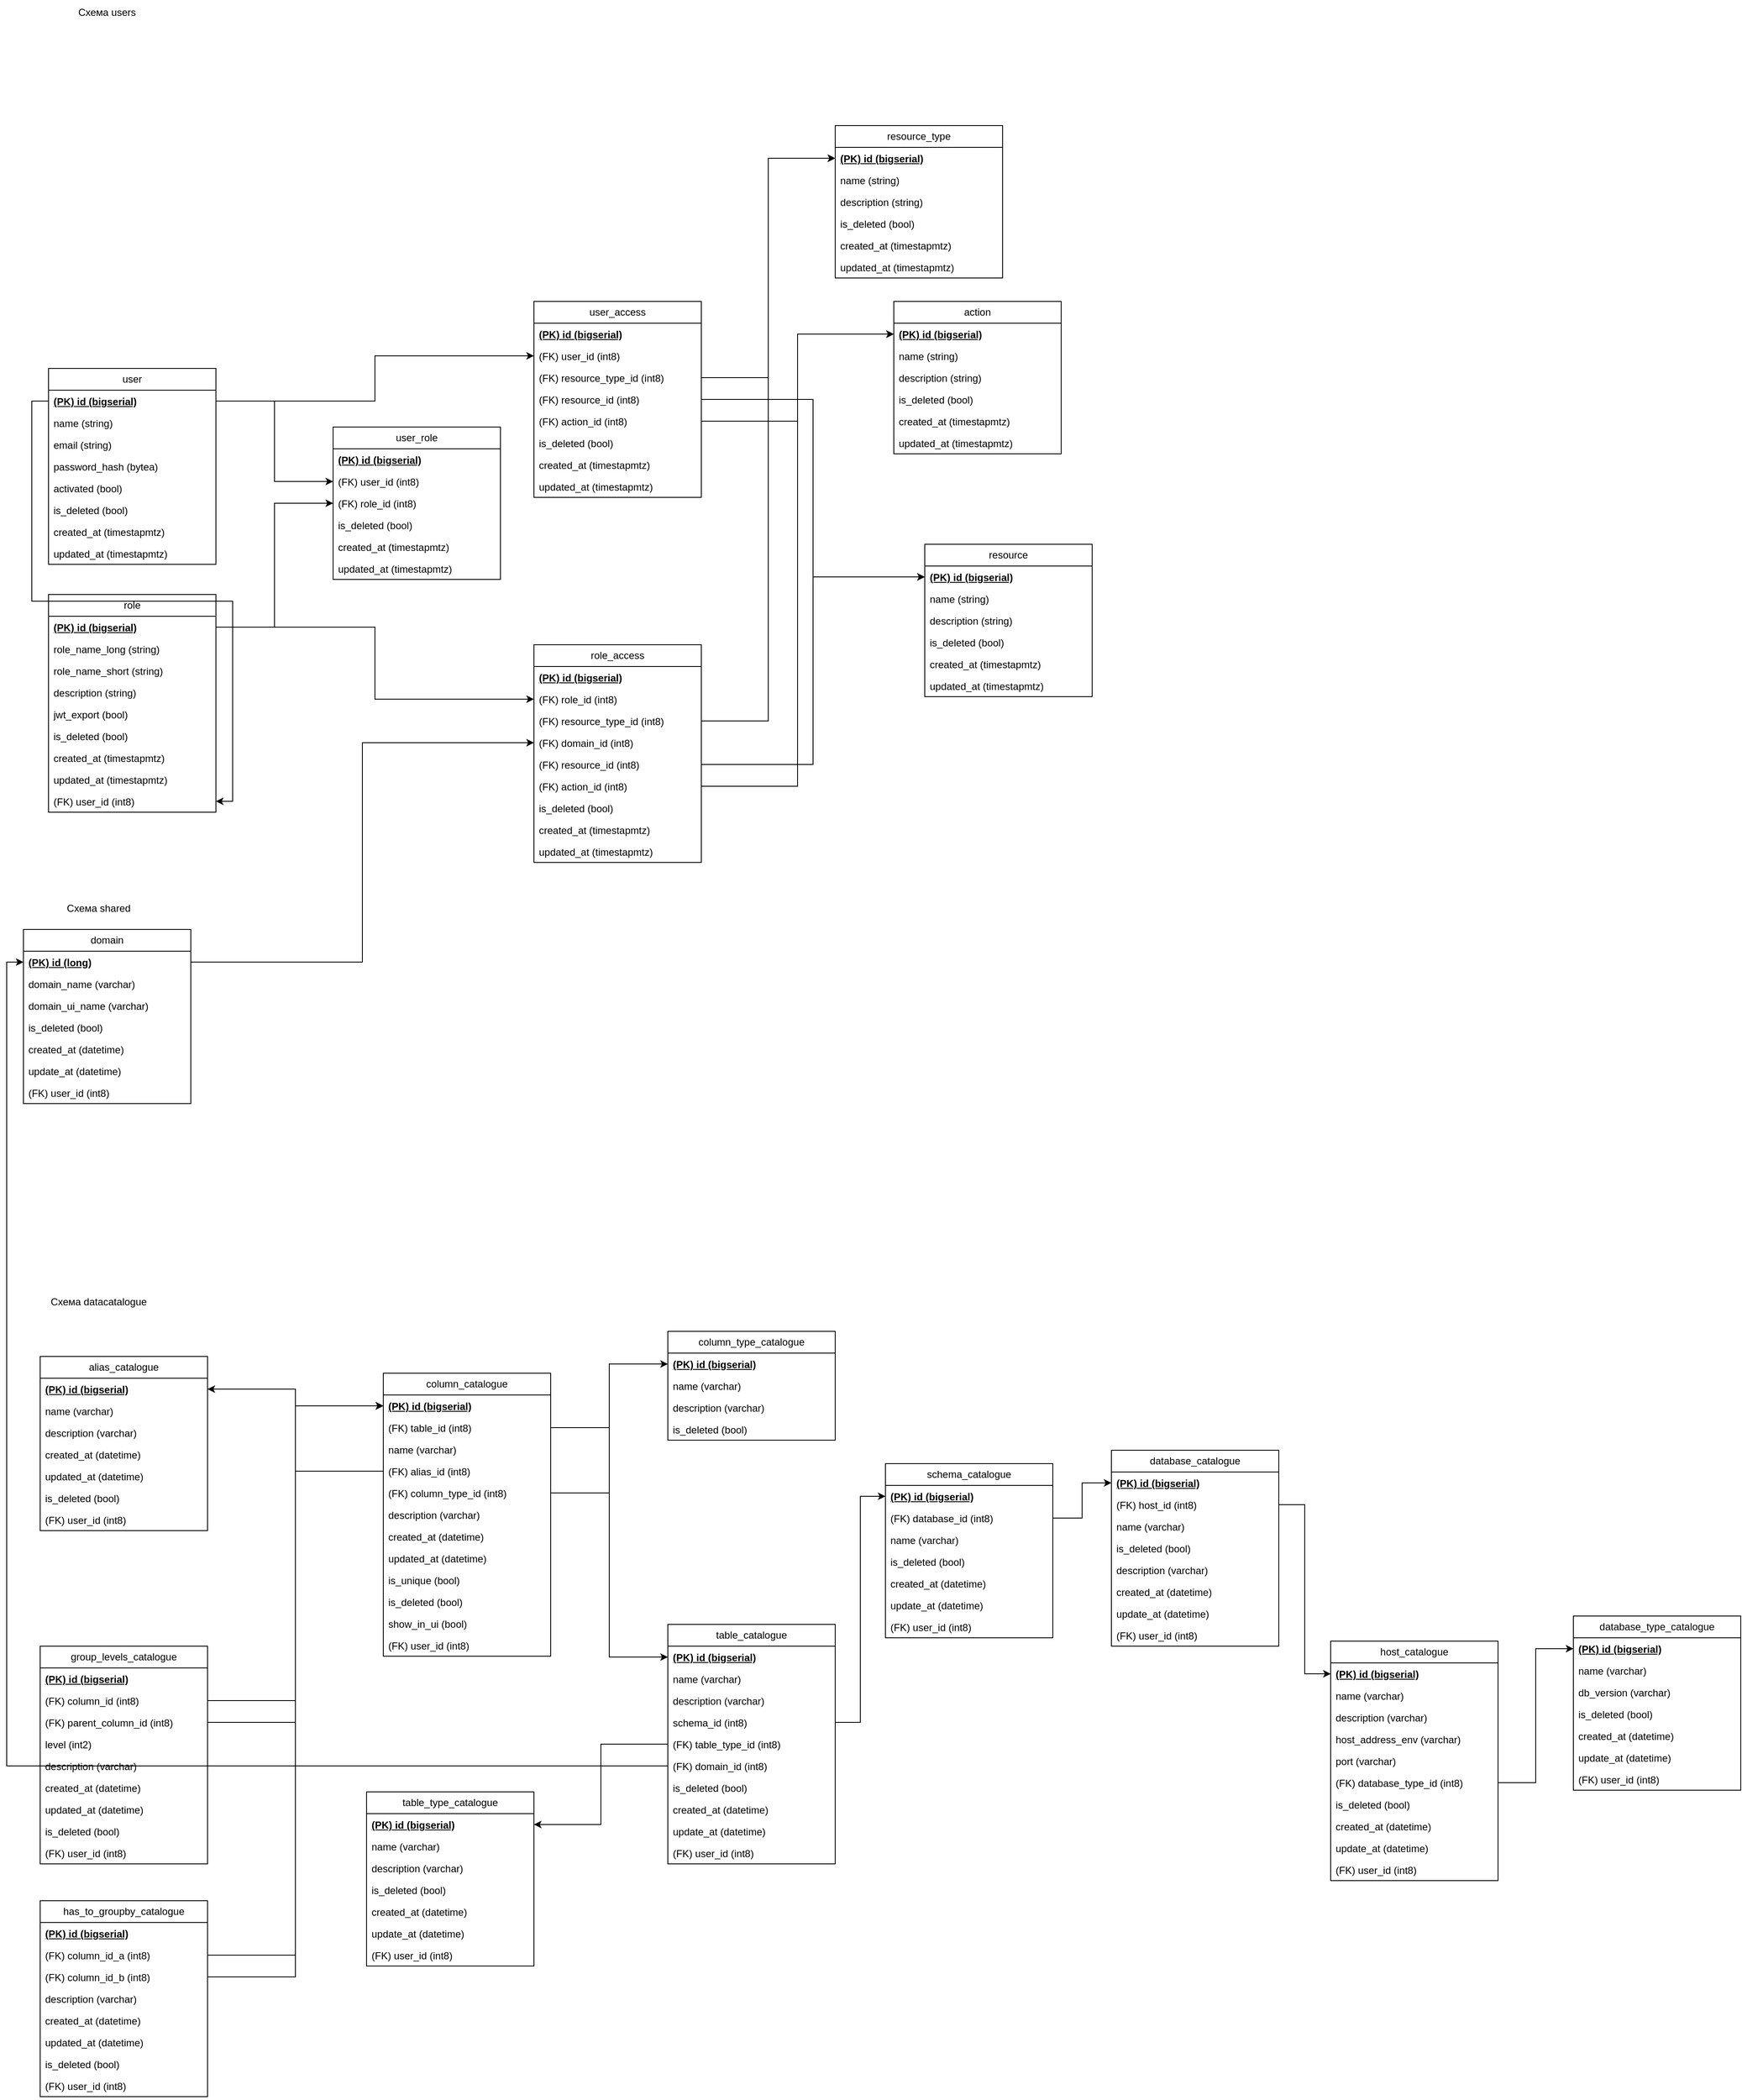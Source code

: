 <mxfile version="28.1.2" pages="2">
  <diagram name="database" id="OeOrmJvcHefBm3nMYMpd">
    <mxGraphModel dx="3720" dy="-32" grid="1" gridSize="10" guides="1" tooltips="1" connect="1" arrows="1" fold="1" page="1" pageScale="1" pageWidth="827" pageHeight="1169" math="0" shadow="0">
      <root>
        <mxCell id="0" />
        <mxCell id="1" parent="0" />
        <mxCell id="2SJPaUSEPzwbQP6xrQjf-1" value="user" style="swimlane;fontStyle=0;childLayout=stackLayout;horizontal=1;startSize=26;fillColor=none;horizontalStack=0;resizeParent=1;resizeParentMax=0;resizeLast=0;collapsible=1;marginBottom=0;whiteSpace=wrap;html=1;" parent="1" vertex="1">
          <mxGeometry x="-1560" y="1680" width="200" height="234" as="geometry" />
        </mxCell>
        <mxCell id="2SJPaUSEPzwbQP6xrQjf-2" value="&lt;span style=&quot;font-weight: 700; text-decoration-line: underline;&quot;&gt;(PK) id (bigserial)&lt;/span&gt;" style="text;strokeColor=none;fillColor=none;align=left;verticalAlign=top;spacingLeft=4;spacingRight=4;overflow=hidden;rotatable=0;points=[[0,0.5],[1,0.5]];portConstraint=eastwest;whiteSpace=wrap;html=1;" parent="2SJPaUSEPzwbQP6xrQjf-1" vertex="1">
          <mxGeometry y="26" width="200" height="26" as="geometry" />
        </mxCell>
        <mxCell id="2SJPaUSEPzwbQP6xrQjf-11" value="name (string)" style="text;strokeColor=none;fillColor=none;align=left;verticalAlign=top;spacingLeft=4;spacingRight=4;overflow=hidden;rotatable=0;points=[[0,0.5],[1,0.5]];portConstraint=eastwest;whiteSpace=wrap;html=1;" parent="2SJPaUSEPzwbQP6xrQjf-1" vertex="1">
          <mxGeometry y="52" width="200" height="26" as="geometry" />
        </mxCell>
        <mxCell id="2SJPaUSEPzwbQP6xrQjf-23" value="email (string)" style="text;strokeColor=none;fillColor=none;align=left;verticalAlign=top;spacingLeft=4;spacingRight=4;overflow=hidden;rotatable=0;points=[[0,0.5],[1,0.5]];portConstraint=eastwest;whiteSpace=wrap;html=1;" parent="2SJPaUSEPzwbQP6xrQjf-1" vertex="1">
          <mxGeometry y="78" width="200" height="26" as="geometry" />
        </mxCell>
        <mxCell id="2SJPaUSEPzwbQP6xrQjf-24" value="password_hash (bytea)" style="text;strokeColor=none;fillColor=none;align=left;verticalAlign=top;spacingLeft=4;spacingRight=4;overflow=hidden;rotatable=0;points=[[0,0.5],[1,0.5]];portConstraint=eastwest;whiteSpace=wrap;html=1;" parent="2SJPaUSEPzwbQP6xrQjf-1" vertex="1">
          <mxGeometry y="104" width="200" height="26" as="geometry" />
        </mxCell>
        <mxCell id="2SJPaUSEPzwbQP6xrQjf-25" value="activated (bool)" style="text;strokeColor=none;fillColor=none;align=left;verticalAlign=top;spacingLeft=4;spacingRight=4;overflow=hidden;rotatable=0;points=[[0,0.5],[1,0.5]];portConstraint=eastwest;whiteSpace=wrap;html=1;" parent="2SJPaUSEPzwbQP6xrQjf-1" vertex="1">
          <mxGeometry y="130" width="200" height="26" as="geometry" />
        </mxCell>
        <mxCell id="2SJPaUSEPzwbQP6xrQjf-28" value="is_deleted (bool)" style="text;strokeColor=none;fillColor=none;align=left;verticalAlign=top;spacingLeft=4;spacingRight=4;overflow=hidden;rotatable=0;points=[[0,0.5],[1,0.5]];portConstraint=eastwest;whiteSpace=wrap;html=1;" parent="2SJPaUSEPzwbQP6xrQjf-1" vertex="1">
          <mxGeometry y="156" width="200" height="26" as="geometry" />
        </mxCell>
        <mxCell id="2SJPaUSEPzwbQP6xrQjf-26" value="created_at (timestapmtz)" style="text;strokeColor=none;fillColor=none;align=left;verticalAlign=top;spacingLeft=4;spacingRight=4;overflow=hidden;rotatable=0;points=[[0,0.5],[1,0.5]];portConstraint=eastwest;whiteSpace=wrap;html=1;" parent="2SJPaUSEPzwbQP6xrQjf-1" vertex="1">
          <mxGeometry y="182" width="200" height="26" as="geometry" />
        </mxCell>
        <mxCell id="2SJPaUSEPzwbQP6xrQjf-27" value="updated_at (timestapmtz)" style="text;strokeColor=none;fillColor=none;align=left;verticalAlign=top;spacingLeft=4;spacingRight=4;overflow=hidden;rotatable=0;points=[[0,0.5],[1,0.5]];portConstraint=eastwest;whiteSpace=wrap;html=1;" parent="2SJPaUSEPzwbQP6xrQjf-1" vertex="1">
          <mxGeometry y="208" width="200" height="26" as="geometry" />
        </mxCell>
        <mxCell id="2SJPaUSEPzwbQP6xrQjf-29" value="action" style="swimlane;fontStyle=0;childLayout=stackLayout;horizontal=1;startSize=26;fillColor=none;horizontalStack=0;resizeParent=1;resizeParentMax=0;resizeLast=0;collapsible=1;marginBottom=0;whiteSpace=wrap;html=1;" parent="1" vertex="1">
          <mxGeometry x="-550" y="1600" width="200" height="182" as="geometry" />
        </mxCell>
        <mxCell id="2SJPaUSEPzwbQP6xrQjf-30" value="&lt;span style=&quot;font-weight: 700; text-decoration-line: underline;&quot;&gt;(PK) id (bigserial)&lt;/span&gt;" style="text;strokeColor=none;fillColor=none;align=left;verticalAlign=top;spacingLeft=4;spacingRight=4;overflow=hidden;rotatable=0;points=[[0,0.5],[1,0.5]];portConstraint=eastwest;whiteSpace=wrap;html=1;" parent="2SJPaUSEPzwbQP6xrQjf-29" vertex="1">
          <mxGeometry y="26" width="200" height="26" as="geometry" />
        </mxCell>
        <mxCell id="2SJPaUSEPzwbQP6xrQjf-31" value="name (string)" style="text;strokeColor=none;fillColor=none;align=left;verticalAlign=top;spacingLeft=4;spacingRight=4;overflow=hidden;rotatable=0;points=[[0,0.5],[1,0.5]];portConstraint=eastwest;whiteSpace=wrap;html=1;" parent="2SJPaUSEPzwbQP6xrQjf-29" vertex="1">
          <mxGeometry y="52" width="200" height="26" as="geometry" />
        </mxCell>
        <mxCell id="2SJPaUSEPzwbQP6xrQjf-32" value="description (string)" style="text;strokeColor=none;fillColor=none;align=left;verticalAlign=top;spacingLeft=4;spacingRight=4;overflow=hidden;rotatable=0;points=[[0,0.5],[1,0.5]];portConstraint=eastwest;whiteSpace=wrap;html=1;" parent="2SJPaUSEPzwbQP6xrQjf-29" vertex="1">
          <mxGeometry y="78" width="200" height="26" as="geometry" />
        </mxCell>
        <mxCell id="2SJPaUSEPzwbQP6xrQjf-35" value="is_deleted (bool)" style="text;strokeColor=none;fillColor=none;align=left;verticalAlign=top;spacingLeft=4;spacingRight=4;overflow=hidden;rotatable=0;points=[[0,0.5],[1,0.5]];portConstraint=eastwest;whiteSpace=wrap;html=1;" parent="2SJPaUSEPzwbQP6xrQjf-29" vertex="1">
          <mxGeometry y="104" width="200" height="26" as="geometry" />
        </mxCell>
        <mxCell id="2SJPaUSEPzwbQP6xrQjf-36" value="created_at (timestapmtz)" style="text;strokeColor=none;fillColor=none;align=left;verticalAlign=top;spacingLeft=4;spacingRight=4;overflow=hidden;rotatable=0;points=[[0,0.5],[1,0.5]];portConstraint=eastwest;whiteSpace=wrap;html=1;" parent="2SJPaUSEPzwbQP6xrQjf-29" vertex="1">
          <mxGeometry y="130" width="200" height="26" as="geometry" />
        </mxCell>
        <mxCell id="2SJPaUSEPzwbQP6xrQjf-37" value="updated_at (timestapmtz)" style="text;strokeColor=none;fillColor=none;align=left;verticalAlign=top;spacingLeft=4;spacingRight=4;overflow=hidden;rotatable=0;points=[[0,0.5],[1,0.5]];portConstraint=eastwest;whiteSpace=wrap;html=1;" parent="2SJPaUSEPzwbQP6xrQjf-29" vertex="1">
          <mxGeometry y="156" width="200" height="26" as="geometry" />
        </mxCell>
        <mxCell id="2SJPaUSEPzwbQP6xrQjf-45" value="resource" style="swimlane;fontStyle=0;childLayout=stackLayout;horizontal=1;startSize=26;fillColor=none;horizontalStack=0;resizeParent=1;resizeParentMax=0;resizeLast=0;collapsible=1;marginBottom=0;whiteSpace=wrap;html=1;" parent="1" vertex="1">
          <mxGeometry x="-513" y="1890" width="200" height="182" as="geometry" />
        </mxCell>
        <mxCell id="2SJPaUSEPzwbQP6xrQjf-46" value="&lt;span style=&quot;font-weight: 700; text-decoration-line: underline;&quot;&gt;(PK) id (bigserial)&lt;/span&gt;" style="text;strokeColor=none;fillColor=none;align=left;verticalAlign=top;spacingLeft=4;spacingRight=4;overflow=hidden;rotatable=0;points=[[0,0.5],[1,0.5]];portConstraint=eastwest;whiteSpace=wrap;html=1;" parent="2SJPaUSEPzwbQP6xrQjf-45" vertex="1">
          <mxGeometry y="26" width="200" height="26" as="geometry" />
        </mxCell>
        <mxCell id="2SJPaUSEPzwbQP6xrQjf-47" value="name (string)" style="text;strokeColor=none;fillColor=none;align=left;verticalAlign=top;spacingLeft=4;spacingRight=4;overflow=hidden;rotatable=0;points=[[0,0.5],[1,0.5]];portConstraint=eastwest;whiteSpace=wrap;html=1;" parent="2SJPaUSEPzwbQP6xrQjf-45" vertex="1">
          <mxGeometry y="52" width="200" height="26" as="geometry" />
        </mxCell>
        <mxCell id="2SJPaUSEPzwbQP6xrQjf-48" value="description (string)" style="text;strokeColor=none;fillColor=none;align=left;verticalAlign=top;spacingLeft=4;spacingRight=4;overflow=hidden;rotatable=0;points=[[0,0.5],[1,0.5]];portConstraint=eastwest;whiteSpace=wrap;html=1;" parent="2SJPaUSEPzwbQP6xrQjf-45" vertex="1">
          <mxGeometry y="78" width="200" height="26" as="geometry" />
        </mxCell>
        <mxCell id="2SJPaUSEPzwbQP6xrQjf-49" value="is_deleted (bool)" style="text;strokeColor=none;fillColor=none;align=left;verticalAlign=top;spacingLeft=4;spacingRight=4;overflow=hidden;rotatable=0;points=[[0,0.5],[1,0.5]];portConstraint=eastwest;whiteSpace=wrap;html=1;" parent="2SJPaUSEPzwbQP6xrQjf-45" vertex="1">
          <mxGeometry y="104" width="200" height="26" as="geometry" />
        </mxCell>
        <mxCell id="2SJPaUSEPzwbQP6xrQjf-50" value="created_at (timestapmtz)" style="text;strokeColor=none;fillColor=none;align=left;verticalAlign=top;spacingLeft=4;spacingRight=4;overflow=hidden;rotatable=0;points=[[0,0.5],[1,0.5]];portConstraint=eastwest;whiteSpace=wrap;html=1;" parent="2SJPaUSEPzwbQP6xrQjf-45" vertex="1">
          <mxGeometry y="130" width="200" height="26" as="geometry" />
        </mxCell>
        <mxCell id="2SJPaUSEPzwbQP6xrQjf-51" value="updated_at (timestapmtz)" style="text;strokeColor=none;fillColor=none;align=left;verticalAlign=top;spacingLeft=4;spacingRight=4;overflow=hidden;rotatable=0;points=[[0,0.5],[1,0.5]];portConstraint=eastwest;whiteSpace=wrap;html=1;" parent="2SJPaUSEPzwbQP6xrQjf-45" vertex="1">
          <mxGeometry y="156" width="200" height="26" as="geometry" />
        </mxCell>
        <mxCell id="2SJPaUSEPzwbQP6xrQjf-52" value="role" style="swimlane;fontStyle=0;childLayout=stackLayout;horizontal=1;startSize=26;fillColor=none;horizontalStack=0;resizeParent=1;resizeParentMax=0;resizeLast=0;collapsible=1;marginBottom=0;whiteSpace=wrap;html=1;" parent="1" vertex="1">
          <mxGeometry x="-1560" y="1950" width="200" height="260" as="geometry" />
        </mxCell>
        <mxCell id="2SJPaUSEPzwbQP6xrQjf-53" value="&lt;span style=&quot;font-weight: 700; text-decoration-line: underline;&quot;&gt;(PK) id (bigserial)&lt;/span&gt;" style="text;strokeColor=none;fillColor=none;align=left;verticalAlign=top;spacingLeft=4;spacingRight=4;overflow=hidden;rotatable=0;points=[[0,0.5],[1,0.5]];portConstraint=eastwest;whiteSpace=wrap;html=1;" parent="2SJPaUSEPzwbQP6xrQjf-52" vertex="1">
          <mxGeometry y="26" width="200" height="26" as="geometry" />
        </mxCell>
        <mxCell id="2SJPaUSEPzwbQP6xrQjf-54" value="role_name_long (string)" style="text;strokeColor=none;fillColor=none;align=left;verticalAlign=top;spacingLeft=4;spacingRight=4;overflow=hidden;rotatable=0;points=[[0,0.5],[1,0.5]];portConstraint=eastwest;whiteSpace=wrap;html=1;" parent="2SJPaUSEPzwbQP6xrQjf-52" vertex="1">
          <mxGeometry y="52" width="200" height="26" as="geometry" />
        </mxCell>
        <mxCell id="2SJPaUSEPzwbQP6xrQjf-59" value="role_name_short (string)" style="text;strokeColor=none;fillColor=none;align=left;verticalAlign=top;spacingLeft=4;spacingRight=4;overflow=hidden;rotatable=0;points=[[0,0.5],[1,0.5]];portConstraint=eastwest;whiteSpace=wrap;html=1;" parent="2SJPaUSEPzwbQP6xrQjf-52" vertex="1">
          <mxGeometry y="78" width="200" height="26" as="geometry" />
        </mxCell>
        <mxCell id="2SJPaUSEPzwbQP6xrQjf-55" value="description (string)" style="text;strokeColor=none;fillColor=none;align=left;verticalAlign=top;spacingLeft=4;spacingRight=4;overflow=hidden;rotatable=0;points=[[0,0.5],[1,0.5]];portConstraint=eastwest;whiteSpace=wrap;html=1;" parent="2SJPaUSEPzwbQP6xrQjf-52" vertex="1">
          <mxGeometry y="104" width="200" height="26" as="geometry" />
        </mxCell>
        <mxCell id="2SJPaUSEPzwbQP6xrQjf-60" value="jwt_export (bool)" style="text;strokeColor=none;fillColor=none;align=left;verticalAlign=top;spacingLeft=4;spacingRight=4;overflow=hidden;rotatable=0;points=[[0,0.5],[1,0.5]];portConstraint=eastwest;whiteSpace=wrap;html=1;" parent="2SJPaUSEPzwbQP6xrQjf-52" vertex="1">
          <mxGeometry y="130" width="200" height="26" as="geometry" />
        </mxCell>
        <mxCell id="2SJPaUSEPzwbQP6xrQjf-56" value="is_deleted (bool)" style="text;strokeColor=none;fillColor=none;align=left;verticalAlign=top;spacingLeft=4;spacingRight=4;overflow=hidden;rotatable=0;points=[[0,0.5],[1,0.5]];portConstraint=eastwest;whiteSpace=wrap;html=1;" parent="2SJPaUSEPzwbQP6xrQjf-52" vertex="1">
          <mxGeometry y="156" width="200" height="26" as="geometry" />
        </mxCell>
        <mxCell id="2SJPaUSEPzwbQP6xrQjf-57" value="created_at (timestapmtz)" style="text;strokeColor=none;fillColor=none;align=left;verticalAlign=top;spacingLeft=4;spacingRight=4;overflow=hidden;rotatable=0;points=[[0,0.5],[1,0.5]];portConstraint=eastwest;whiteSpace=wrap;html=1;" parent="2SJPaUSEPzwbQP6xrQjf-52" vertex="1">
          <mxGeometry y="182" width="200" height="26" as="geometry" />
        </mxCell>
        <mxCell id="2SJPaUSEPzwbQP6xrQjf-58" value="updated_at (timestapmtz)" style="text;strokeColor=none;fillColor=none;align=left;verticalAlign=top;spacingLeft=4;spacingRight=4;overflow=hidden;rotatable=0;points=[[0,0.5],[1,0.5]];portConstraint=eastwest;whiteSpace=wrap;html=1;" parent="2SJPaUSEPzwbQP6xrQjf-52" vertex="1">
          <mxGeometry y="208" width="200" height="26" as="geometry" />
        </mxCell>
        <mxCell id="y3rfnoY_xGkAX_z61Di5-1" value="(FK)&amp;nbsp;user_id (int8)" style="text;strokeColor=none;fillColor=none;align=left;verticalAlign=top;spacingLeft=4;spacingRight=4;overflow=hidden;rotatable=0;points=[[0,0.5],[1,0.5]];portConstraint=eastwest;whiteSpace=wrap;html=1;" vertex="1" parent="2SJPaUSEPzwbQP6xrQjf-52">
          <mxGeometry y="234" width="200" height="26" as="geometry" />
        </mxCell>
        <mxCell id="2SJPaUSEPzwbQP6xrQjf-61" value="role_access" style="swimlane;fontStyle=0;childLayout=stackLayout;horizontal=1;startSize=26;fillColor=none;horizontalStack=0;resizeParent=1;resizeParentMax=0;resizeLast=0;collapsible=1;marginBottom=0;whiteSpace=wrap;html=1;" parent="1" vertex="1">
          <mxGeometry x="-980" y="2010" width="200" height="260" as="geometry" />
        </mxCell>
        <mxCell id="2SJPaUSEPzwbQP6xrQjf-62" value="&lt;span style=&quot;font-weight: 700; text-decoration-line: underline;&quot;&gt;(PK) id (bigserial)&lt;/span&gt;" style="text;strokeColor=none;fillColor=none;align=left;verticalAlign=top;spacingLeft=4;spacingRight=4;overflow=hidden;rotatable=0;points=[[0,0.5],[1,0.5]];portConstraint=eastwest;whiteSpace=wrap;html=1;" parent="2SJPaUSEPzwbQP6xrQjf-61" vertex="1">
          <mxGeometry y="26" width="200" height="26" as="geometry" />
        </mxCell>
        <mxCell id="2SJPaUSEPzwbQP6xrQjf-63" value="(FK) role_id (int8)" style="text;strokeColor=none;fillColor=none;align=left;verticalAlign=top;spacingLeft=4;spacingRight=4;overflow=hidden;rotatable=0;points=[[0,0.5],[1,0.5]];portConstraint=eastwest;whiteSpace=wrap;html=1;" parent="2SJPaUSEPzwbQP6xrQjf-61" vertex="1">
          <mxGeometry y="52" width="200" height="26" as="geometry" />
        </mxCell>
        <mxCell id="2SJPaUSEPzwbQP6xrQjf-70" value="(FK) resource_type_id (int8)" style="text;strokeColor=none;fillColor=none;align=left;verticalAlign=top;spacingLeft=4;spacingRight=4;overflow=hidden;rotatable=0;points=[[0,0.5],[1,0.5]];portConstraint=eastwest;whiteSpace=wrap;html=1;" parent="2SJPaUSEPzwbQP6xrQjf-61" vertex="1">
          <mxGeometry y="78" width="200" height="26" as="geometry" />
        </mxCell>
        <mxCell id="3WHw9wCH8RMIfV6lWG_5-1" value="(FK)&amp;nbsp;domain_id (int8)" style="text;strokeColor=none;fillColor=none;align=left;verticalAlign=top;spacingLeft=4;spacingRight=4;overflow=hidden;rotatable=0;points=[[0,0.5],[1,0.5]];portConstraint=eastwest;whiteSpace=wrap;html=1;" parent="2SJPaUSEPzwbQP6xrQjf-61" vertex="1">
          <mxGeometry y="104" width="200" height="26" as="geometry" />
        </mxCell>
        <mxCell id="2SJPaUSEPzwbQP6xrQjf-64" value="(FK)&amp;nbsp;resource_id (int8)" style="text;strokeColor=none;fillColor=none;align=left;verticalAlign=top;spacingLeft=4;spacingRight=4;overflow=hidden;rotatable=0;points=[[0,0.5],[1,0.5]];portConstraint=eastwest;whiteSpace=wrap;html=1;" parent="2SJPaUSEPzwbQP6xrQjf-61" vertex="1">
          <mxGeometry y="130" width="200" height="26" as="geometry" />
        </mxCell>
        <mxCell id="2SJPaUSEPzwbQP6xrQjf-65" value="(FK)&amp;nbsp;action_id (int8)" style="text;strokeColor=none;fillColor=none;align=left;verticalAlign=top;spacingLeft=4;spacingRight=4;overflow=hidden;rotatable=0;points=[[0,0.5],[1,0.5]];portConstraint=eastwest;whiteSpace=wrap;html=1;" parent="2SJPaUSEPzwbQP6xrQjf-61" vertex="1">
          <mxGeometry y="156" width="200" height="26" as="geometry" />
        </mxCell>
        <mxCell id="2SJPaUSEPzwbQP6xrQjf-67" value="is_deleted (bool)" style="text;strokeColor=none;fillColor=none;align=left;verticalAlign=top;spacingLeft=4;spacingRight=4;overflow=hidden;rotatable=0;points=[[0,0.5],[1,0.5]];portConstraint=eastwest;whiteSpace=wrap;html=1;" parent="2SJPaUSEPzwbQP6xrQjf-61" vertex="1">
          <mxGeometry y="182" width="200" height="26" as="geometry" />
        </mxCell>
        <mxCell id="2SJPaUSEPzwbQP6xrQjf-68" value="created_at (timestapmtz)" style="text;strokeColor=none;fillColor=none;align=left;verticalAlign=top;spacingLeft=4;spacingRight=4;overflow=hidden;rotatable=0;points=[[0,0.5],[1,0.5]];portConstraint=eastwest;whiteSpace=wrap;html=1;" parent="2SJPaUSEPzwbQP6xrQjf-61" vertex="1">
          <mxGeometry y="208" width="200" height="26" as="geometry" />
        </mxCell>
        <mxCell id="2SJPaUSEPzwbQP6xrQjf-69" value="updated_at (timestapmtz)" style="text;strokeColor=none;fillColor=none;align=left;verticalAlign=top;spacingLeft=4;spacingRight=4;overflow=hidden;rotatable=0;points=[[0,0.5],[1,0.5]];portConstraint=eastwest;whiteSpace=wrap;html=1;" parent="2SJPaUSEPzwbQP6xrQjf-61" vertex="1">
          <mxGeometry y="234" width="200" height="26" as="geometry" />
        </mxCell>
        <mxCell id="2SJPaUSEPzwbQP6xrQjf-71" value="user_access" style="swimlane;fontStyle=0;childLayout=stackLayout;horizontal=1;startSize=26;fillColor=none;horizontalStack=0;resizeParent=1;resizeParentMax=0;resizeLast=0;collapsible=1;marginBottom=0;whiteSpace=wrap;html=1;" parent="1" vertex="1">
          <mxGeometry x="-980" y="1600" width="200" height="234" as="geometry" />
        </mxCell>
        <mxCell id="2SJPaUSEPzwbQP6xrQjf-72" value="&lt;span style=&quot;font-weight: 700; text-decoration-line: underline;&quot;&gt;(PK) id (bigserial)&lt;/span&gt;" style="text;strokeColor=none;fillColor=none;align=left;verticalAlign=top;spacingLeft=4;spacingRight=4;overflow=hidden;rotatable=0;points=[[0,0.5],[1,0.5]];portConstraint=eastwest;whiteSpace=wrap;html=1;" parent="2SJPaUSEPzwbQP6xrQjf-71" vertex="1">
          <mxGeometry y="26" width="200" height="26" as="geometry" />
        </mxCell>
        <mxCell id="2SJPaUSEPzwbQP6xrQjf-73" value="(FK) user_id (int8)" style="text;strokeColor=none;fillColor=none;align=left;verticalAlign=top;spacingLeft=4;spacingRight=4;overflow=hidden;rotatable=0;points=[[0,0.5],[1,0.5]];portConstraint=eastwest;whiteSpace=wrap;html=1;" parent="2SJPaUSEPzwbQP6xrQjf-71" vertex="1">
          <mxGeometry y="52" width="200" height="26" as="geometry" />
        </mxCell>
        <mxCell id="2SJPaUSEPzwbQP6xrQjf-74" value="(FK)&amp;nbsp;resource_type_id (int8)" style="text;strokeColor=none;fillColor=none;align=left;verticalAlign=top;spacingLeft=4;spacingRight=4;overflow=hidden;rotatable=0;points=[[0,0.5],[1,0.5]];portConstraint=eastwest;whiteSpace=wrap;html=1;" parent="2SJPaUSEPzwbQP6xrQjf-71" vertex="1">
          <mxGeometry y="78" width="200" height="26" as="geometry" />
        </mxCell>
        <mxCell id="2SJPaUSEPzwbQP6xrQjf-75" value="(FK)&amp;nbsp;resource_id (int8)" style="text;strokeColor=none;fillColor=none;align=left;verticalAlign=top;spacingLeft=4;spacingRight=4;overflow=hidden;rotatable=0;points=[[0,0.5],[1,0.5]];portConstraint=eastwest;whiteSpace=wrap;html=1;" parent="2SJPaUSEPzwbQP6xrQjf-71" vertex="1">
          <mxGeometry y="104" width="200" height="26" as="geometry" />
        </mxCell>
        <mxCell id="2SJPaUSEPzwbQP6xrQjf-76" value="(FK)&amp;nbsp;action_id (int8)" style="text;strokeColor=none;fillColor=none;align=left;verticalAlign=top;spacingLeft=4;spacingRight=4;overflow=hidden;rotatable=0;points=[[0,0.5],[1,0.5]];portConstraint=eastwest;whiteSpace=wrap;html=1;" parent="2SJPaUSEPzwbQP6xrQjf-71" vertex="1">
          <mxGeometry y="130" width="200" height="26" as="geometry" />
        </mxCell>
        <mxCell id="2SJPaUSEPzwbQP6xrQjf-77" value="is_deleted (bool)" style="text;strokeColor=none;fillColor=none;align=left;verticalAlign=top;spacingLeft=4;spacingRight=4;overflow=hidden;rotatable=0;points=[[0,0.5],[1,0.5]];portConstraint=eastwest;whiteSpace=wrap;html=1;" parent="2SJPaUSEPzwbQP6xrQjf-71" vertex="1">
          <mxGeometry y="156" width="200" height="26" as="geometry" />
        </mxCell>
        <mxCell id="2SJPaUSEPzwbQP6xrQjf-78" value="created_at (timestapmtz)" style="text;strokeColor=none;fillColor=none;align=left;verticalAlign=top;spacingLeft=4;spacingRight=4;overflow=hidden;rotatable=0;points=[[0,0.5],[1,0.5]];portConstraint=eastwest;whiteSpace=wrap;html=1;" parent="2SJPaUSEPzwbQP6xrQjf-71" vertex="1">
          <mxGeometry y="182" width="200" height="26" as="geometry" />
        </mxCell>
        <mxCell id="2SJPaUSEPzwbQP6xrQjf-79" value="updated_at (timestapmtz)" style="text;strokeColor=none;fillColor=none;align=left;verticalAlign=top;spacingLeft=4;spacingRight=4;overflow=hidden;rotatable=0;points=[[0,0.5],[1,0.5]];portConstraint=eastwest;whiteSpace=wrap;html=1;" parent="2SJPaUSEPzwbQP6xrQjf-71" vertex="1">
          <mxGeometry y="208" width="200" height="26" as="geometry" />
        </mxCell>
        <mxCell id="2SJPaUSEPzwbQP6xrQjf-80" style="edgeStyle=orthogonalEdgeStyle;rounded=0;orthogonalLoop=1;jettySize=auto;html=1;entryX=0;entryY=0.5;entryDx=0;entryDy=0;" parent="1" source="2SJPaUSEPzwbQP6xrQjf-2" target="2SJPaUSEPzwbQP6xrQjf-73" edge="1">
          <mxGeometry relative="1" as="geometry" />
        </mxCell>
        <mxCell id="2SJPaUSEPzwbQP6xrQjf-81" value="user_role" style="swimlane;fontStyle=0;childLayout=stackLayout;horizontal=1;startSize=26;fillColor=none;horizontalStack=0;resizeParent=1;resizeParentMax=0;resizeLast=0;collapsible=1;marginBottom=0;whiteSpace=wrap;html=1;" parent="1" vertex="1">
          <mxGeometry x="-1220" y="1750" width="200" height="182" as="geometry" />
        </mxCell>
        <mxCell id="2SJPaUSEPzwbQP6xrQjf-82" value="&lt;span style=&quot;font-weight: 700; text-decoration-line: underline;&quot;&gt;(PK) id (bigserial)&lt;/span&gt;" style="text;strokeColor=none;fillColor=none;align=left;verticalAlign=top;spacingLeft=4;spacingRight=4;overflow=hidden;rotatable=0;points=[[0,0.5],[1,0.5]];portConstraint=eastwest;whiteSpace=wrap;html=1;" parent="2SJPaUSEPzwbQP6xrQjf-81" vertex="1">
          <mxGeometry y="26" width="200" height="26" as="geometry" />
        </mxCell>
        <mxCell id="2SJPaUSEPzwbQP6xrQjf-83" value="(FK)&amp;nbsp;user_id (int8)" style="text;strokeColor=none;fillColor=none;align=left;verticalAlign=top;spacingLeft=4;spacingRight=4;overflow=hidden;rotatable=0;points=[[0,0.5],[1,0.5]];portConstraint=eastwest;whiteSpace=wrap;html=1;" parent="2SJPaUSEPzwbQP6xrQjf-81" vertex="1">
          <mxGeometry y="52" width="200" height="26" as="geometry" />
        </mxCell>
        <mxCell id="2SJPaUSEPzwbQP6xrQjf-90" value="(FK)&amp;nbsp;role_id (int8)" style="text;strokeColor=none;fillColor=none;align=left;verticalAlign=top;spacingLeft=4;spacingRight=4;overflow=hidden;rotatable=0;points=[[0,0.5],[1,0.5]];portConstraint=eastwest;whiteSpace=wrap;html=1;" parent="2SJPaUSEPzwbQP6xrQjf-81" vertex="1">
          <mxGeometry y="78" width="200" height="26" as="geometry" />
        </mxCell>
        <mxCell id="2SJPaUSEPzwbQP6xrQjf-87" value="is_deleted (bool)" style="text;strokeColor=none;fillColor=none;align=left;verticalAlign=top;spacingLeft=4;spacingRight=4;overflow=hidden;rotatable=0;points=[[0,0.5],[1,0.5]];portConstraint=eastwest;whiteSpace=wrap;html=1;" parent="2SJPaUSEPzwbQP6xrQjf-81" vertex="1">
          <mxGeometry y="104" width="200" height="26" as="geometry" />
        </mxCell>
        <mxCell id="2SJPaUSEPzwbQP6xrQjf-88" value="created_at (timestapmtz)" style="text;strokeColor=none;fillColor=none;align=left;verticalAlign=top;spacingLeft=4;spacingRight=4;overflow=hidden;rotatable=0;points=[[0,0.5],[1,0.5]];portConstraint=eastwest;whiteSpace=wrap;html=1;" parent="2SJPaUSEPzwbQP6xrQjf-81" vertex="1">
          <mxGeometry y="130" width="200" height="26" as="geometry" />
        </mxCell>
        <mxCell id="2SJPaUSEPzwbQP6xrQjf-89" value="updated_at (timestapmtz)" style="text;strokeColor=none;fillColor=none;align=left;verticalAlign=top;spacingLeft=4;spacingRight=4;overflow=hidden;rotatable=0;points=[[0,0.5],[1,0.5]];portConstraint=eastwest;whiteSpace=wrap;html=1;" parent="2SJPaUSEPzwbQP6xrQjf-81" vertex="1">
          <mxGeometry y="156" width="200" height="26" as="geometry" />
        </mxCell>
        <mxCell id="2SJPaUSEPzwbQP6xrQjf-91" style="edgeStyle=orthogonalEdgeStyle;rounded=0;orthogonalLoop=1;jettySize=auto;html=1;entryX=0;entryY=0.5;entryDx=0;entryDy=0;" parent="1" source="2SJPaUSEPzwbQP6xrQjf-2" target="2SJPaUSEPzwbQP6xrQjf-83" edge="1">
          <mxGeometry relative="1" as="geometry" />
        </mxCell>
        <mxCell id="2SJPaUSEPzwbQP6xrQjf-92" style="edgeStyle=orthogonalEdgeStyle;rounded=0;orthogonalLoop=1;jettySize=auto;html=1;entryX=0;entryY=0.5;entryDx=0;entryDy=0;" parent="1" source="2SJPaUSEPzwbQP6xrQjf-53" target="2SJPaUSEPzwbQP6xrQjf-90" edge="1">
          <mxGeometry relative="1" as="geometry" />
        </mxCell>
        <mxCell id="2SJPaUSEPzwbQP6xrQjf-93" style="edgeStyle=orthogonalEdgeStyle;rounded=0;orthogonalLoop=1;jettySize=auto;html=1;entryX=0;entryY=0.5;entryDx=0;entryDy=0;" parent="1" source="2SJPaUSEPzwbQP6xrQjf-53" target="2SJPaUSEPzwbQP6xrQjf-63" edge="1">
          <mxGeometry relative="1" as="geometry" />
        </mxCell>
        <mxCell id="2SJPaUSEPzwbQP6xrQjf-94" style="edgeStyle=orthogonalEdgeStyle;rounded=0;orthogonalLoop=1;jettySize=auto;html=1;entryX=0;entryY=0.5;entryDx=0;entryDy=0;" parent="1" source="2SJPaUSEPzwbQP6xrQjf-75" target="2SJPaUSEPzwbQP6xrQjf-46" edge="1">
          <mxGeometry relative="1" as="geometry" />
        </mxCell>
        <mxCell id="2SJPaUSEPzwbQP6xrQjf-95" style="edgeStyle=orthogonalEdgeStyle;rounded=0;orthogonalLoop=1;jettySize=auto;html=1;entryX=0;entryY=0.5;entryDx=0;entryDy=0;" parent="1" source="2SJPaUSEPzwbQP6xrQjf-76" target="2SJPaUSEPzwbQP6xrQjf-30" edge="1">
          <mxGeometry relative="1" as="geometry" />
        </mxCell>
        <mxCell id="2SJPaUSEPzwbQP6xrQjf-96" style="edgeStyle=orthogonalEdgeStyle;rounded=0;orthogonalLoop=1;jettySize=auto;html=1;entryX=0;entryY=0.5;entryDx=0;entryDy=0;" parent="1" source="2SJPaUSEPzwbQP6xrQjf-65" target="2SJPaUSEPzwbQP6xrQjf-30" edge="1">
          <mxGeometry relative="1" as="geometry" />
        </mxCell>
        <mxCell id="2SJPaUSEPzwbQP6xrQjf-97" style="edgeStyle=orthogonalEdgeStyle;rounded=0;orthogonalLoop=1;jettySize=auto;html=1;entryX=0;entryY=0.5;entryDx=0;entryDy=0;" parent="1" source="2SJPaUSEPzwbQP6xrQjf-64" target="2SJPaUSEPzwbQP6xrQjf-46" edge="1">
          <mxGeometry relative="1" as="geometry" />
        </mxCell>
        <mxCell id="2SJPaUSEPzwbQP6xrQjf-98" value="resource_type" style="swimlane;fontStyle=0;childLayout=stackLayout;horizontal=1;startSize=26;fillColor=none;horizontalStack=0;resizeParent=1;resizeParentMax=0;resizeLast=0;collapsible=1;marginBottom=0;whiteSpace=wrap;html=1;" parent="1" vertex="1">
          <mxGeometry x="-620" y="1390" width="200" height="182" as="geometry" />
        </mxCell>
        <mxCell id="2SJPaUSEPzwbQP6xrQjf-99" value="&lt;span style=&quot;font-weight: 700; text-decoration-line: underline;&quot;&gt;(PK) id (bigserial)&lt;/span&gt;" style="text;strokeColor=none;fillColor=none;align=left;verticalAlign=top;spacingLeft=4;spacingRight=4;overflow=hidden;rotatable=0;points=[[0,0.5],[1,0.5]];portConstraint=eastwest;whiteSpace=wrap;html=1;" parent="2SJPaUSEPzwbQP6xrQjf-98" vertex="1">
          <mxGeometry y="26" width="200" height="26" as="geometry" />
        </mxCell>
        <mxCell id="2SJPaUSEPzwbQP6xrQjf-100" value="name (string)" style="text;strokeColor=none;fillColor=none;align=left;verticalAlign=top;spacingLeft=4;spacingRight=4;overflow=hidden;rotatable=0;points=[[0,0.5],[1,0.5]];portConstraint=eastwest;whiteSpace=wrap;html=1;" parent="2SJPaUSEPzwbQP6xrQjf-98" vertex="1">
          <mxGeometry y="52" width="200" height="26" as="geometry" />
        </mxCell>
        <mxCell id="2SJPaUSEPzwbQP6xrQjf-105" value="description (string)" style="text;strokeColor=none;fillColor=none;align=left;verticalAlign=top;spacingLeft=4;spacingRight=4;overflow=hidden;rotatable=0;points=[[0,0.5],[1,0.5]];portConstraint=eastwest;whiteSpace=wrap;html=1;" parent="2SJPaUSEPzwbQP6xrQjf-98" vertex="1">
          <mxGeometry y="78" width="200" height="26" as="geometry" />
        </mxCell>
        <mxCell id="2SJPaUSEPzwbQP6xrQjf-102" value="is_deleted (bool)" style="text;strokeColor=none;fillColor=none;align=left;verticalAlign=top;spacingLeft=4;spacingRight=4;overflow=hidden;rotatable=0;points=[[0,0.5],[1,0.5]];portConstraint=eastwest;whiteSpace=wrap;html=1;" parent="2SJPaUSEPzwbQP6xrQjf-98" vertex="1">
          <mxGeometry y="104" width="200" height="26" as="geometry" />
        </mxCell>
        <mxCell id="2SJPaUSEPzwbQP6xrQjf-103" value="created_at (timestapmtz)" style="text;strokeColor=none;fillColor=none;align=left;verticalAlign=top;spacingLeft=4;spacingRight=4;overflow=hidden;rotatable=0;points=[[0,0.5],[1,0.5]];portConstraint=eastwest;whiteSpace=wrap;html=1;" parent="2SJPaUSEPzwbQP6xrQjf-98" vertex="1">
          <mxGeometry y="130" width="200" height="26" as="geometry" />
        </mxCell>
        <mxCell id="2SJPaUSEPzwbQP6xrQjf-104" value="updated_at (timestapmtz)" style="text;strokeColor=none;fillColor=none;align=left;verticalAlign=top;spacingLeft=4;spacingRight=4;overflow=hidden;rotatable=0;points=[[0,0.5],[1,0.5]];portConstraint=eastwest;whiteSpace=wrap;html=1;" parent="2SJPaUSEPzwbQP6xrQjf-98" vertex="1">
          <mxGeometry y="156" width="200" height="26" as="geometry" />
        </mxCell>
        <mxCell id="2SJPaUSEPzwbQP6xrQjf-106" style="edgeStyle=orthogonalEdgeStyle;rounded=0;orthogonalLoop=1;jettySize=auto;html=1;entryX=0;entryY=0.5;entryDx=0;entryDy=0;" parent="1" source="2SJPaUSEPzwbQP6xrQjf-74" target="2SJPaUSEPzwbQP6xrQjf-99" edge="1">
          <mxGeometry relative="1" as="geometry" />
        </mxCell>
        <mxCell id="2SJPaUSEPzwbQP6xrQjf-107" style="edgeStyle=orthogonalEdgeStyle;rounded=0;orthogonalLoop=1;jettySize=auto;html=1;entryX=0;entryY=0.5;entryDx=0;entryDy=0;" parent="1" source="2SJPaUSEPzwbQP6xrQjf-70" target="2SJPaUSEPzwbQP6xrQjf-99" edge="1">
          <mxGeometry relative="1" as="geometry" />
        </mxCell>
        <mxCell id="jofqCeDsW07ELbQi4-sd-1" value="domain" style="swimlane;fontStyle=0;childLayout=stackLayout;horizontal=1;startSize=26;fillColor=none;horizontalStack=0;resizeParent=1;resizeParentMax=0;resizeLast=0;collapsible=1;marginBottom=0;whiteSpace=wrap;html=1;" parent="1" vertex="1">
          <mxGeometry x="-1590" y="2350" width="200" height="208" as="geometry" />
        </mxCell>
        <mxCell id="jofqCeDsW07ELbQi4-sd-2" value="&lt;span style=&quot;font-weight: 700; text-decoration-line: underline;&quot;&gt;(PK) id (long)&lt;/span&gt;" style="text;strokeColor=none;fillColor=none;align=left;verticalAlign=top;spacingLeft=4;spacingRight=4;overflow=hidden;rotatable=0;points=[[0,0.5],[1,0.5]];portConstraint=eastwest;whiteSpace=wrap;html=1;" parent="jofqCeDsW07ELbQi4-sd-1" vertex="1">
          <mxGeometry y="26" width="200" height="26" as="geometry" />
        </mxCell>
        <mxCell id="jofqCeDsW07ELbQi4-sd-3" value="domain_name (varchar)" style="text;strokeColor=none;fillColor=none;align=left;verticalAlign=top;spacingLeft=4;spacingRight=4;overflow=hidden;rotatable=0;points=[[0,0.5],[1,0.5]];portConstraint=eastwest;whiteSpace=wrap;html=1;" parent="jofqCeDsW07ELbQi4-sd-1" vertex="1">
          <mxGeometry y="52" width="200" height="26" as="geometry" />
        </mxCell>
        <mxCell id="jofqCeDsW07ELbQi4-sd-4" value="domain_ui_name (varchar)" style="text;strokeColor=none;fillColor=none;align=left;verticalAlign=top;spacingLeft=4;spacingRight=4;overflow=hidden;rotatable=0;points=[[0,0.5],[1,0.5]];portConstraint=eastwest;whiteSpace=wrap;html=1;" parent="jofqCeDsW07ELbQi4-sd-1" vertex="1">
          <mxGeometry y="78" width="200" height="26" as="geometry" />
        </mxCell>
        <mxCell id="jofqCeDsW07ELbQi4-sd-5" value="is_deleted&lt;span style=&quot;background-color: transparent; color: light-dark(rgb(0, 0, 0), rgb(255, 255, 255));&quot;&gt;&amp;nbsp;(bool)&lt;/span&gt;" style="text;strokeColor=none;fillColor=none;align=left;verticalAlign=top;spacingLeft=4;spacingRight=4;overflow=hidden;rotatable=0;points=[[0,0.5],[1,0.5]];portConstraint=eastwest;whiteSpace=wrap;html=1;" parent="jofqCeDsW07ELbQi4-sd-1" vertex="1">
          <mxGeometry y="104" width="200" height="26" as="geometry" />
        </mxCell>
        <mxCell id="jofqCeDsW07ELbQi4-sd-6" value="created_at (datetime)" style="text;strokeColor=none;fillColor=none;align=left;verticalAlign=top;spacingLeft=4;spacingRight=4;overflow=hidden;rotatable=0;points=[[0,0.5],[1,0.5]];portConstraint=eastwest;whiteSpace=wrap;html=1;" parent="jofqCeDsW07ELbQi4-sd-1" vertex="1">
          <mxGeometry y="130" width="200" height="26" as="geometry" />
        </mxCell>
        <mxCell id="jofqCeDsW07ELbQi4-sd-7" value="update_at (datetime)" style="text;strokeColor=none;fillColor=none;align=left;verticalAlign=top;spacingLeft=4;spacingRight=4;overflow=hidden;rotatable=0;points=[[0,0.5],[1,0.5]];portConstraint=eastwest;whiteSpace=wrap;html=1;" parent="jofqCeDsW07ELbQi4-sd-1" vertex="1">
          <mxGeometry y="156" width="200" height="26" as="geometry" />
        </mxCell>
        <mxCell id="jofqCeDsW07ELbQi4-sd-40" value="(FK) user_id (int8)" style="text;strokeColor=none;fillColor=none;align=left;verticalAlign=top;spacingLeft=4;spacingRight=4;overflow=hidden;rotatable=0;points=[[0,0.5],[1,0.5]];portConstraint=eastwest;whiteSpace=wrap;html=1;" parent="jofqCeDsW07ELbQi4-sd-1" vertex="1">
          <mxGeometry y="182" width="200" height="26" as="geometry" />
        </mxCell>
        <mxCell id="jofqCeDsW07ELbQi4-sd-8" value="table_catalogue" style="swimlane;fontStyle=0;childLayout=stackLayout;horizontal=1;startSize=26;fillColor=none;horizontalStack=0;resizeParent=1;resizeParentMax=0;resizeLast=0;collapsible=1;marginBottom=0;whiteSpace=wrap;html=1;" parent="1" vertex="1">
          <mxGeometry x="-820" y="3180" width="200" height="286" as="geometry" />
        </mxCell>
        <mxCell id="jofqCeDsW07ELbQi4-sd-9" value="&lt;span style=&quot;font-weight: 700; text-decoration-line: underline;&quot;&gt;(PK) id (bigserial)&lt;/span&gt;" style="text;strokeColor=none;fillColor=none;align=left;verticalAlign=top;spacingLeft=4;spacingRight=4;overflow=hidden;rotatable=0;points=[[0,0.5],[1,0.5]];portConstraint=eastwest;whiteSpace=wrap;html=1;" parent="jofqCeDsW07ELbQi4-sd-8" vertex="1">
          <mxGeometry y="26" width="200" height="26" as="geometry" />
        </mxCell>
        <mxCell id="jofqCeDsW07ELbQi4-sd-23" value="name (varchar)" style="text;strokeColor=none;fillColor=none;align=left;verticalAlign=top;spacingLeft=4;spacingRight=4;overflow=hidden;rotatable=0;points=[[0,0.5],[1,0.5]];portConstraint=eastwest;whiteSpace=wrap;html=1;" parent="jofqCeDsW07ELbQi4-sd-8" vertex="1">
          <mxGeometry y="52" width="200" height="26" as="geometry" />
        </mxCell>
        <mxCell id="jofqCeDsW07ELbQi4-sd-29" value="description (varchar)" style="text;strokeColor=none;fillColor=none;align=left;verticalAlign=top;spacingLeft=4;spacingRight=4;overflow=hidden;rotatable=0;points=[[0,0.5],[1,0.5]];portConstraint=eastwest;whiteSpace=wrap;html=1;" parent="jofqCeDsW07ELbQi4-sd-8" vertex="1">
          <mxGeometry y="78" width="200" height="26" as="geometry" />
        </mxCell>
        <mxCell id="jofqCeDsW07ELbQi4-sd-26" value="schema_id (int8)" style="text;strokeColor=none;fillColor=none;align=left;verticalAlign=top;spacingLeft=4;spacingRight=4;overflow=hidden;rotatable=0;points=[[0,0.5],[1,0.5]];portConstraint=eastwest;whiteSpace=wrap;html=1;" parent="jofqCeDsW07ELbQi4-sd-8" vertex="1">
          <mxGeometry y="104" width="200" height="26" as="geometry" />
        </mxCell>
        <mxCell id="jofqCeDsW07ELbQi4-sd-10" value="(FK) table_type_id (int8)" style="text;strokeColor=none;fillColor=none;align=left;verticalAlign=top;spacingLeft=4;spacingRight=4;overflow=hidden;rotatable=0;points=[[0,0.5],[1,0.5]];portConstraint=eastwest;whiteSpace=wrap;html=1;" parent="jofqCeDsW07ELbQi4-sd-8" vertex="1">
          <mxGeometry y="130" width="200" height="26" as="geometry" />
        </mxCell>
        <mxCell id="jofqCeDsW07ELbQi4-sd-12" value="(FK) domain_id (int8)" style="text;strokeColor=none;fillColor=none;align=left;verticalAlign=top;spacingLeft=4;spacingRight=4;overflow=hidden;rotatable=0;points=[[0,0.5],[1,0.5]];portConstraint=eastwest;whiteSpace=wrap;html=1;" parent="jofqCeDsW07ELbQi4-sd-8" vertex="1">
          <mxGeometry y="156" width="200" height="26" as="geometry" />
        </mxCell>
        <mxCell id="jofqCeDsW07ELbQi4-sd-25" value="is_deleted&lt;span style=&quot;background-color: transparent; color: light-dark(rgb(0, 0, 0), rgb(255, 255, 255));&quot;&gt;&amp;nbsp;(bool)&lt;/span&gt;" style="text;strokeColor=none;fillColor=none;align=left;verticalAlign=top;spacingLeft=4;spacingRight=4;overflow=hidden;rotatable=0;points=[[0,0.5],[1,0.5]];portConstraint=eastwest;whiteSpace=wrap;html=1;" parent="jofqCeDsW07ELbQi4-sd-8" vertex="1">
          <mxGeometry y="182" width="200" height="26" as="geometry" />
        </mxCell>
        <mxCell id="jofqCeDsW07ELbQi4-sd-13" value="created_at (datetime)" style="text;strokeColor=none;fillColor=none;align=left;verticalAlign=top;spacingLeft=4;spacingRight=4;overflow=hidden;rotatable=0;points=[[0,0.5],[1,0.5]];portConstraint=eastwest;whiteSpace=wrap;html=1;" parent="jofqCeDsW07ELbQi4-sd-8" vertex="1">
          <mxGeometry y="208" width="200" height="26" as="geometry" />
        </mxCell>
        <mxCell id="jofqCeDsW07ELbQi4-sd-15" value="update_at (datetime)" style="text;strokeColor=none;fillColor=none;align=left;verticalAlign=top;spacingLeft=4;spacingRight=4;overflow=hidden;rotatable=0;points=[[0,0.5],[1,0.5]];portConstraint=eastwest;whiteSpace=wrap;html=1;" parent="jofqCeDsW07ELbQi4-sd-8" vertex="1">
          <mxGeometry y="234" width="200" height="26" as="geometry" />
        </mxCell>
        <mxCell id="jofqCeDsW07ELbQi4-sd-39" value="(FK) user_id (int8)" style="text;strokeColor=none;fillColor=none;align=left;verticalAlign=top;spacingLeft=4;spacingRight=4;overflow=hidden;rotatable=0;points=[[0,0.5],[1,0.5]];portConstraint=eastwest;whiteSpace=wrap;html=1;" parent="jofqCeDsW07ELbQi4-sd-8" vertex="1">
          <mxGeometry y="260" width="200" height="26" as="geometry" />
        </mxCell>
        <mxCell id="jofqCeDsW07ELbQi4-sd-16" value="table_type_catalogue" style="swimlane;fontStyle=0;childLayout=stackLayout;horizontal=1;startSize=26;fillColor=none;horizontalStack=0;resizeParent=1;resizeParentMax=0;resizeLast=0;collapsible=1;marginBottom=0;whiteSpace=wrap;html=1;" parent="1" vertex="1">
          <mxGeometry x="-1180" y="3380" width="200" height="208" as="geometry" />
        </mxCell>
        <mxCell id="jofqCeDsW07ELbQi4-sd-17" value="&lt;span style=&quot;font-weight: 700; text-decoration-line: underline;&quot;&gt;(PK) id (bigserial)&lt;/span&gt;" style="text;strokeColor=none;fillColor=none;align=left;verticalAlign=top;spacingLeft=4;spacingRight=4;overflow=hidden;rotatable=0;points=[[0,0.5],[1,0.5]];portConstraint=eastwest;whiteSpace=wrap;html=1;" parent="jofqCeDsW07ELbQi4-sd-16" vertex="1">
          <mxGeometry y="26" width="200" height="26" as="geometry" />
        </mxCell>
        <mxCell id="jofqCeDsW07ELbQi4-sd-30" value="name (varchar)" style="text;strokeColor=none;fillColor=none;align=left;verticalAlign=top;spacingLeft=4;spacingRight=4;overflow=hidden;rotatable=0;points=[[0,0.5],[1,0.5]];portConstraint=eastwest;whiteSpace=wrap;html=1;" parent="jofqCeDsW07ELbQi4-sd-16" vertex="1">
          <mxGeometry y="52" width="200" height="26" as="geometry" />
        </mxCell>
        <mxCell id="jofqCeDsW07ELbQi4-sd-18" value="description (varchar)" style="text;strokeColor=none;fillColor=none;align=left;verticalAlign=top;spacingLeft=4;spacingRight=4;overflow=hidden;rotatable=0;points=[[0,0.5],[1,0.5]];portConstraint=eastwest;whiteSpace=wrap;html=1;" parent="jofqCeDsW07ELbQi4-sd-16" vertex="1">
          <mxGeometry y="78" width="200" height="26" as="geometry" />
        </mxCell>
        <mxCell id="jofqCeDsW07ELbQi4-sd-19" value="is_deleted (bool)" style="text;strokeColor=none;fillColor=none;align=left;verticalAlign=top;spacingLeft=4;spacingRight=4;overflow=hidden;rotatable=0;points=[[0,0.5],[1,0.5]];portConstraint=eastwest;whiteSpace=wrap;html=1;" parent="jofqCeDsW07ELbQi4-sd-16" vertex="1">
          <mxGeometry y="104" width="200" height="26" as="geometry" />
        </mxCell>
        <mxCell id="jofqCeDsW07ELbQi4-sd-20" value="created_at (datetime)" style="text;strokeColor=none;fillColor=none;align=left;verticalAlign=top;spacingLeft=4;spacingRight=4;overflow=hidden;rotatable=0;points=[[0,0.5],[1,0.5]];portConstraint=eastwest;whiteSpace=wrap;html=1;" parent="jofqCeDsW07ELbQi4-sd-16" vertex="1">
          <mxGeometry y="130" width="200" height="26" as="geometry" />
        </mxCell>
        <mxCell id="jofqCeDsW07ELbQi4-sd-21" value="update_at (datetime)" style="text;strokeColor=none;fillColor=none;align=left;verticalAlign=top;spacingLeft=4;spacingRight=4;overflow=hidden;rotatable=0;points=[[0,0.5],[1,0.5]];portConstraint=eastwest;whiteSpace=wrap;html=1;" parent="jofqCeDsW07ELbQi4-sd-16" vertex="1">
          <mxGeometry y="156" width="200" height="26" as="geometry" />
        </mxCell>
        <mxCell id="jofqCeDsW07ELbQi4-sd-31" value="(FK) user_id (int8)" style="text;strokeColor=none;fillColor=none;align=left;verticalAlign=top;spacingLeft=4;spacingRight=4;overflow=hidden;rotatable=0;points=[[0,0.5],[1,0.5]];portConstraint=eastwest;whiteSpace=wrap;html=1;" parent="jofqCeDsW07ELbQi4-sd-16" vertex="1">
          <mxGeometry y="182" width="200" height="26" as="geometry" />
        </mxCell>
        <mxCell id="jofqCeDsW07ELbQi4-sd-24" style="edgeStyle=orthogonalEdgeStyle;rounded=0;orthogonalLoop=1;jettySize=auto;html=1;entryX=0;entryY=0.5;entryDx=0;entryDy=0;" parent="1" source="jofqCeDsW07ELbQi4-sd-12" target="jofqCeDsW07ELbQi4-sd-2" edge="1">
          <mxGeometry relative="1" as="geometry" />
        </mxCell>
        <mxCell id="jofqCeDsW07ELbQi4-sd-28" style="edgeStyle=orthogonalEdgeStyle;rounded=0;orthogonalLoop=1;jettySize=auto;html=1;" parent="1" source="jofqCeDsW07ELbQi4-sd-10" target="jofqCeDsW07ELbQi4-sd-17" edge="1">
          <mxGeometry relative="1" as="geometry" />
        </mxCell>
        <mxCell id="jofqCeDsW07ELbQi4-sd-32" value="database_type_catalogue" style="swimlane;fontStyle=0;childLayout=stackLayout;horizontal=1;startSize=26;fillColor=none;horizontalStack=0;resizeParent=1;resizeParentMax=0;resizeLast=0;collapsible=1;marginBottom=0;whiteSpace=wrap;html=1;" parent="1" vertex="1">
          <mxGeometry x="262" y="3170" width="200" height="208" as="geometry" />
        </mxCell>
        <mxCell id="jofqCeDsW07ELbQi4-sd-33" value="&lt;span style=&quot;font-weight: 700; text-decoration-line: underline;&quot;&gt;(PK) id (bigserial)&lt;/span&gt;" style="text;strokeColor=none;fillColor=none;align=left;verticalAlign=top;spacingLeft=4;spacingRight=4;overflow=hidden;rotatable=0;points=[[0,0.5],[1,0.5]];portConstraint=eastwest;whiteSpace=wrap;html=1;" parent="jofqCeDsW07ELbQi4-sd-32" vertex="1">
          <mxGeometry y="26" width="200" height="26" as="geometry" />
        </mxCell>
        <mxCell id="jofqCeDsW07ELbQi4-sd-34" value="name (varchar)" style="text;strokeColor=none;fillColor=none;align=left;verticalAlign=top;spacingLeft=4;spacingRight=4;overflow=hidden;rotatable=0;points=[[0,0.5],[1,0.5]];portConstraint=eastwest;whiteSpace=wrap;html=1;" parent="jofqCeDsW07ELbQi4-sd-32" vertex="1">
          <mxGeometry y="52" width="200" height="26" as="geometry" />
        </mxCell>
        <mxCell id="jofqCeDsW07ELbQi4-sd-35" value="db_version (varchar)" style="text;strokeColor=none;fillColor=none;align=left;verticalAlign=top;spacingLeft=4;spacingRight=4;overflow=hidden;rotatable=0;points=[[0,0.5],[1,0.5]];portConstraint=eastwest;whiteSpace=wrap;html=1;" parent="jofqCeDsW07ELbQi4-sd-32" vertex="1">
          <mxGeometry y="78" width="200" height="26" as="geometry" />
        </mxCell>
        <mxCell id="jofqCeDsW07ELbQi4-sd-36" value="is_deleted (bool)" style="text;strokeColor=none;fillColor=none;align=left;verticalAlign=top;spacingLeft=4;spacingRight=4;overflow=hidden;rotatable=0;points=[[0,0.5],[1,0.5]];portConstraint=eastwest;whiteSpace=wrap;html=1;" parent="jofqCeDsW07ELbQi4-sd-32" vertex="1">
          <mxGeometry y="104" width="200" height="26" as="geometry" />
        </mxCell>
        <mxCell id="jofqCeDsW07ELbQi4-sd-37" value="created_at (datetime)" style="text;strokeColor=none;fillColor=none;align=left;verticalAlign=top;spacingLeft=4;spacingRight=4;overflow=hidden;rotatable=0;points=[[0,0.5],[1,0.5]];portConstraint=eastwest;whiteSpace=wrap;html=1;" parent="jofqCeDsW07ELbQi4-sd-32" vertex="1">
          <mxGeometry y="130" width="200" height="26" as="geometry" />
        </mxCell>
        <mxCell id="jofqCeDsW07ELbQi4-sd-38" value="update_at (datetime)" style="text;strokeColor=none;fillColor=none;align=left;verticalAlign=top;spacingLeft=4;spacingRight=4;overflow=hidden;rotatable=0;points=[[0,0.5],[1,0.5]];portConstraint=eastwest;whiteSpace=wrap;html=1;" parent="jofqCeDsW07ELbQi4-sd-32" vertex="1">
          <mxGeometry y="156" width="200" height="26" as="geometry" />
        </mxCell>
        <mxCell id="jofqCeDsW07ELbQi4-sd-41" value="(FK) user_id (int8)" style="text;strokeColor=none;fillColor=none;align=left;verticalAlign=top;spacingLeft=4;spacingRight=4;overflow=hidden;rotatable=0;points=[[0,0.5],[1,0.5]];portConstraint=eastwest;whiteSpace=wrap;html=1;" parent="jofqCeDsW07ELbQi4-sd-32" vertex="1">
          <mxGeometry y="182" width="200" height="26" as="geometry" />
        </mxCell>
        <mxCell id="jofqCeDsW07ELbQi4-sd-42" value="host_catalogue" style="swimlane;fontStyle=0;childLayout=stackLayout;horizontal=1;startSize=26;fillColor=none;horizontalStack=0;resizeParent=1;resizeParentMax=0;resizeLast=0;collapsible=1;marginBottom=0;whiteSpace=wrap;html=1;" parent="1" vertex="1">
          <mxGeometry x="-28" y="3200" width="200" height="286" as="geometry" />
        </mxCell>
        <mxCell id="jofqCeDsW07ELbQi4-sd-43" value="&lt;span style=&quot;font-weight: 700; text-decoration-line: underline;&quot;&gt;(PK) id (bigserial)&lt;/span&gt;" style="text;strokeColor=none;fillColor=none;align=left;verticalAlign=top;spacingLeft=4;spacingRight=4;overflow=hidden;rotatable=0;points=[[0,0.5],[1,0.5]];portConstraint=eastwest;whiteSpace=wrap;html=1;" parent="jofqCeDsW07ELbQi4-sd-42" vertex="1">
          <mxGeometry y="26" width="200" height="26" as="geometry" />
        </mxCell>
        <mxCell id="jofqCeDsW07ELbQi4-sd-51" value="name (varchar)" style="text;strokeColor=none;fillColor=none;align=left;verticalAlign=top;spacingLeft=4;spacingRight=4;overflow=hidden;rotatable=0;points=[[0,0.5],[1,0.5]];portConstraint=eastwest;whiteSpace=wrap;html=1;" parent="jofqCeDsW07ELbQi4-sd-42" vertex="1">
          <mxGeometry y="52" width="200" height="26" as="geometry" />
        </mxCell>
        <mxCell id="jofqCeDsW07ELbQi4-sd-52" value="description (varchar)" style="text;strokeColor=none;fillColor=none;align=left;verticalAlign=top;spacingLeft=4;spacingRight=4;overflow=hidden;rotatable=0;points=[[0,0.5],[1,0.5]];portConstraint=eastwest;whiteSpace=wrap;html=1;" parent="jofqCeDsW07ELbQi4-sd-42" vertex="1">
          <mxGeometry y="78" width="200" height="26" as="geometry" />
        </mxCell>
        <mxCell id="jofqCeDsW07ELbQi4-sd-44" value="host_address_env (varchar)" style="text;strokeColor=none;fillColor=none;align=left;verticalAlign=top;spacingLeft=4;spacingRight=4;overflow=hidden;rotatable=0;points=[[0,0.5],[1,0.5]];portConstraint=eastwest;whiteSpace=wrap;html=1;" parent="jofqCeDsW07ELbQi4-sd-42" vertex="1">
          <mxGeometry y="104" width="200" height="26" as="geometry" />
        </mxCell>
        <mxCell id="jofqCeDsW07ELbQi4-sd-45" value="port (varchar)" style="text;strokeColor=none;fillColor=none;align=left;verticalAlign=top;spacingLeft=4;spacingRight=4;overflow=hidden;rotatable=0;points=[[0,0.5],[1,0.5]];portConstraint=eastwest;whiteSpace=wrap;html=1;" parent="jofqCeDsW07ELbQi4-sd-42" vertex="1">
          <mxGeometry y="130" width="200" height="26" as="geometry" />
        </mxCell>
        <mxCell id="jofqCeDsW07ELbQi4-sd-46" value="(FK)&amp;nbsp;&lt;span style=&quot;text-align: center;&quot;&gt;database_type&lt;/span&gt;_id (int8)" style="text;strokeColor=none;fillColor=none;align=left;verticalAlign=top;spacingLeft=4;spacingRight=4;overflow=hidden;rotatable=0;points=[[0,0.5],[1,0.5]];portConstraint=eastwest;whiteSpace=wrap;html=1;" parent="jofqCeDsW07ELbQi4-sd-42" vertex="1">
          <mxGeometry y="156" width="200" height="26" as="geometry" />
        </mxCell>
        <mxCell id="jofqCeDsW07ELbQi4-sd-47" value="is_deleted (bool)" style="text;strokeColor=none;fillColor=none;align=left;verticalAlign=top;spacingLeft=4;spacingRight=4;overflow=hidden;rotatable=0;points=[[0,0.5],[1,0.5]];portConstraint=eastwest;whiteSpace=wrap;html=1;" parent="jofqCeDsW07ELbQi4-sd-42" vertex="1">
          <mxGeometry y="182" width="200" height="26" as="geometry" />
        </mxCell>
        <mxCell id="jofqCeDsW07ELbQi4-sd-48" value="created_at (datetime)" style="text;strokeColor=none;fillColor=none;align=left;verticalAlign=top;spacingLeft=4;spacingRight=4;overflow=hidden;rotatable=0;points=[[0,0.5],[1,0.5]];portConstraint=eastwest;whiteSpace=wrap;html=1;" parent="jofqCeDsW07ELbQi4-sd-42" vertex="1">
          <mxGeometry y="208" width="200" height="26" as="geometry" />
        </mxCell>
        <mxCell id="jofqCeDsW07ELbQi4-sd-49" value="update_at (datetime)" style="text;strokeColor=none;fillColor=none;align=left;verticalAlign=top;spacingLeft=4;spacingRight=4;overflow=hidden;rotatable=0;points=[[0,0.5],[1,0.5]];portConstraint=eastwest;whiteSpace=wrap;html=1;" parent="jofqCeDsW07ELbQi4-sd-42" vertex="1">
          <mxGeometry y="234" width="200" height="26" as="geometry" />
        </mxCell>
        <mxCell id="jofqCeDsW07ELbQi4-sd-50" value="(FK) user_id (int8)" style="text;strokeColor=none;fillColor=none;align=left;verticalAlign=top;spacingLeft=4;spacingRight=4;overflow=hidden;rotatable=0;points=[[0,0.5],[1,0.5]];portConstraint=eastwest;whiteSpace=wrap;html=1;" parent="jofqCeDsW07ELbQi4-sd-42" vertex="1">
          <mxGeometry y="260" width="200" height="26" as="geometry" />
        </mxCell>
        <mxCell id="jofqCeDsW07ELbQi4-sd-53" style="edgeStyle=orthogonalEdgeStyle;rounded=0;orthogonalLoop=1;jettySize=auto;html=1;entryX=0;entryY=0.5;entryDx=0;entryDy=0;" parent="1" source="jofqCeDsW07ELbQi4-sd-46" target="jofqCeDsW07ELbQi4-sd-33" edge="1">
          <mxGeometry relative="1" as="geometry" />
        </mxCell>
        <mxCell id="jofqCeDsW07ELbQi4-sd-54" value="database_catalogue" style="swimlane;fontStyle=0;childLayout=stackLayout;horizontal=1;startSize=26;fillColor=none;horizontalStack=0;resizeParent=1;resizeParentMax=0;resizeLast=0;collapsible=1;marginBottom=0;whiteSpace=wrap;html=1;" parent="1" vertex="1">
          <mxGeometry x="-290" y="2972" width="200" height="234" as="geometry" />
        </mxCell>
        <mxCell id="jofqCeDsW07ELbQi4-sd-55" value="&lt;span style=&quot;font-weight: 700; text-decoration-line: underline;&quot;&gt;(PK) id (bigserial)&lt;/span&gt;" style="text;strokeColor=none;fillColor=none;align=left;verticalAlign=top;spacingLeft=4;spacingRight=4;overflow=hidden;rotatable=0;points=[[0,0.5],[1,0.5]];portConstraint=eastwest;whiteSpace=wrap;html=1;" parent="jofqCeDsW07ELbQi4-sd-54" vertex="1">
          <mxGeometry y="26" width="200" height="26" as="geometry" />
        </mxCell>
        <mxCell id="jofqCeDsW07ELbQi4-sd-56" value="(FK) host_id (int8)" style="text;strokeColor=none;fillColor=none;align=left;verticalAlign=top;spacingLeft=4;spacingRight=4;overflow=hidden;rotatable=0;points=[[0,0.5],[1,0.5]];portConstraint=eastwest;whiteSpace=wrap;html=1;" parent="jofqCeDsW07ELbQi4-sd-54" vertex="1">
          <mxGeometry y="52" width="200" height="26" as="geometry" />
        </mxCell>
        <mxCell id="jofqCeDsW07ELbQi4-sd-57" value="name (varchar)" style="text;strokeColor=none;fillColor=none;align=left;verticalAlign=top;spacingLeft=4;spacingRight=4;overflow=hidden;rotatable=0;points=[[0,0.5],[1,0.5]];portConstraint=eastwest;whiteSpace=wrap;html=1;" parent="jofqCeDsW07ELbQi4-sd-54" vertex="1">
          <mxGeometry y="78" width="200" height="26" as="geometry" />
        </mxCell>
        <mxCell id="jofqCeDsW07ELbQi4-sd-58" value="is_deleted (bool)" style="text;strokeColor=none;fillColor=none;align=left;verticalAlign=top;spacingLeft=4;spacingRight=4;overflow=hidden;rotatable=0;points=[[0,0.5],[1,0.5]];portConstraint=eastwest;whiteSpace=wrap;html=1;" parent="jofqCeDsW07ELbQi4-sd-54" vertex="1">
          <mxGeometry y="104" width="200" height="26" as="geometry" />
        </mxCell>
        <mxCell id="jofqCeDsW07ELbQi4-sd-61" value="description (varchar)" style="text;strokeColor=none;fillColor=none;align=left;verticalAlign=top;spacingLeft=4;spacingRight=4;overflow=hidden;rotatable=0;points=[[0,0.5],[1,0.5]];portConstraint=eastwest;whiteSpace=wrap;html=1;" parent="jofqCeDsW07ELbQi4-sd-54" vertex="1">
          <mxGeometry y="130" width="200" height="26" as="geometry" />
        </mxCell>
        <mxCell id="jofqCeDsW07ELbQi4-sd-59" value="created_at (datetime)" style="text;strokeColor=none;fillColor=none;align=left;verticalAlign=top;spacingLeft=4;spacingRight=4;overflow=hidden;rotatable=0;points=[[0,0.5],[1,0.5]];portConstraint=eastwest;whiteSpace=wrap;html=1;" parent="jofqCeDsW07ELbQi4-sd-54" vertex="1">
          <mxGeometry y="156" width="200" height="26" as="geometry" />
        </mxCell>
        <mxCell id="jofqCeDsW07ELbQi4-sd-60" value="update_at (datetime)" style="text;strokeColor=none;fillColor=none;align=left;verticalAlign=top;spacingLeft=4;spacingRight=4;overflow=hidden;rotatable=0;points=[[0,0.5],[1,0.5]];portConstraint=eastwest;whiteSpace=wrap;html=1;" parent="jofqCeDsW07ELbQi4-sd-54" vertex="1">
          <mxGeometry y="182" width="200" height="26" as="geometry" />
        </mxCell>
        <mxCell id="jofqCeDsW07ELbQi4-sd-62" value="(FK) user_id (int8)" style="text;strokeColor=none;fillColor=none;align=left;verticalAlign=top;spacingLeft=4;spacingRight=4;overflow=hidden;rotatable=0;points=[[0,0.5],[1,0.5]];portConstraint=eastwest;whiteSpace=wrap;html=1;" parent="jofqCeDsW07ELbQi4-sd-54" vertex="1">
          <mxGeometry y="208" width="200" height="26" as="geometry" />
        </mxCell>
        <mxCell id="jofqCeDsW07ELbQi4-sd-63" style="edgeStyle=orthogonalEdgeStyle;rounded=0;orthogonalLoop=1;jettySize=auto;html=1;entryX=0;entryY=0.5;entryDx=0;entryDy=0;" parent="1" source="jofqCeDsW07ELbQi4-sd-56" target="jofqCeDsW07ELbQi4-sd-43" edge="1">
          <mxGeometry relative="1" as="geometry" />
        </mxCell>
        <mxCell id="jofqCeDsW07ELbQi4-sd-64" value="schema_catalogue" style="swimlane;fontStyle=0;childLayout=stackLayout;horizontal=1;startSize=26;fillColor=none;horizontalStack=0;resizeParent=1;resizeParentMax=0;resizeLast=0;collapsible=1;marginBottom=0;whiteSpace=wrap;html=1;" parent="1" vertex="1">
          <mxGeometry x="-560" y="2988" width="200" height="208" as="geometry" />
        </mxCell>
        <mxCell id="jofqCeDsW07ELbQi4-sd-65" value="&lt;span style=&quot;font-weight: 700; text-decoration-line: underline;&quot;&gt;(PK) id (bigserial)&lt;/span&gt;" style="text;strokeColor=none;fillColor=none;align=left;verticalAlign=top;spacingLeft=4;spacingRight=4;overflow=hidden;rotatable=0;points=[[0,0.5],[1,0.5]];portConstraint=eastwest;whiteSpace=wrap;html=1;" parent="jofqCeDsW07ELbQi4-sd-64" vertex="1">
          <mxGeometry y="26" width="200" height="26" as="geometry" />
        </mxCell>
        <mxCell id="jofqCeDsW07ELbQi4-sd-66" value="(FK) database_id (int8)" style="text;strokeColor=none;fillColor=none;align=left;verticalAlign=top;spacingLeft=4;spacingRight=4;overflow=hidden;rotatable=0;points=[[0,0.5],[1,0.5]];portConstraint=eastwest;whiteSpace=wrap;html=1;" parent="jofqCeDsW07ELbQi4-sd-64" vertex="1">
          <mxGeometry y="52" width="200" height="26" as="geometry" />
        </mxCell>
        <mxCell id="jofqCeDsW07ELbQi4-sd-67" value="name (varchar)" style="text;strokeColor=none;fillColor=none;align=left;verticalAlign=top;spacingLeft=4;spacingRight=4;overflow=hidden;rotatable=0;points=[[0,0.5],[1,0.5]];portConstraint=eastwest;whiteSpace=wrap;html=1;" parent="jofqCeDsW07ELbQi4-sd-64" vertex="1">
          <mxGeometry y="78" width="200" height="26" as="geometry" />
        </mxCell>
        <mxCell id="jofqCeDsW07ELbQi4-sd-68" value="is_deleted (bool)" style="text;strokeColor=none;fillColor=none;align=left;verticalAlign=top;spacingLeft=4;spacingRight=4;overflow=hidden;rotatable=0;points=[[0,0.5],[1,0.5]];portConstraint=eastwest;whiteSpace=wrap;html=1;" parent="jofqCeDsW07ELbQi4-sd-64" vertex="1">
          <mxGeometry y="104" width="200" height="26" as="geometry" />
        </mxCell>
        <mxCell id="jofqCeDsW07ELbQi4-sd-69" value="created_at (datetime)" style="text;strokeColor=none;fillColor=none;align=left;verticalAlign=top;spacingLeft=4;spacingRight=4;overflow=hidden;rotatable=0;points=[[0,0.5],[1,0.5]];portConstraint=eastwest;whiteSpace=wrap;html=1;" parent="jofqCeDsW07ELbQi4-sd-64" vertex="1">
          <mxGeometry y="130" width="200" height="26" as="geometry" />
        </mxCell>
        <mxCell id="jofqCeDsW07ELbQi4-sd-70" value="update_at (datetime)" style="text;strokeColor=none;fillColor=none;align=left;verticalAlign=top;spacingLeft=4;spacingRight=4;overflow=hidden;rotatable=0;points=[[0,0.5],[1,0.5]];portConstraint=eastwest;whiteSpace=wrap;html=1;" parent="jofqCeDsW07ELbQi4-sd-64" vertex="1">
          <mxGeometry y="156" width="200" height="26" as="geometry" />
        </mxCell>
        <mxCell id="jofqCeDsW07ELbQi4-sd-71" value="(FK) user_id (int8)" style="text;strokeColor=none;fillColor=none;align=left;verticalAlign=top;spacingLeft=4;spacingRight=4;overflow=hidden;rotatable=0;points=[[0,0.5],[1,0.5]];portConstraint=eastwest;whiteSpace=wrap;html=1;" parent="jofqCeDsW07ELbQi4-sd-64" vertex="1">
          <mxGeometry y="182" width="200" height="26" as="geometry" />
        </mxCell>
        <mxCell id="jofqCeDsW07ELbQi4-sd-72" style="edgeStyle=orthogonalEdgeStyle;rounded=0;orthogonalLoop=1;jettySize=auto;html=1;entryX=0;entryY=0.5;entryDx=0;entryDy=0;" parent="1" source="jofqCeDsW07ELbQi4-sd-66" target="jofqCeDsW07ELbQi4-sd-55" edge="1">
          <mxGeometry relative="1" as="geometry" />
        </mxCell>
        <mxCell id="jofqCeDsW07ELbQi4-sd-73" style="edgeStyle=orthogonalEdgeStyle;rounded=0;orthogonalLoop=1;jettySize=auto;html=1;" parent="1" source="jofqCeDsW07ELbQi4-sd-26" target="jofqCeDsW07ELbQi4-sd-65" edge="1">
          <mxGeometry relative="1" as="geometry" />
        </mxCell>
        <mxCell id="rnkn8cZbx40wqwdN6f_f-1" value="alias_catalogue" style="swimlane;fontStyle=0;childLayout=stackLayout;horizontal=1;startSize=26;fillColor=none;horizontalStack=0;resizeParent=1;resizeParentMax=0;resizeLast=0;collapsible=1;marginBottom=0;whiteSpace=wrap;html=1;" parent="1" vertex="1">
          <mxGeometry x="-1570" y="2860" width="200" height="208" as="geometry" />
        </mxCell>
        <mxCell id="rnkn8cZbx40wqwdN6f_f-2" value="&lt;span style=&quot;font-weight: 700; text-decoration-line: underline;&quot;&gt;(PK) id (bigserial)&lt;/span&gt;" style="text;strokeColor=none;fillColor=none;align=left;verticalAlign=top;spacingLeft=4;spacingRight=4;overflow=hidden;rotatable=0;points=[[0,0.5],[1,0.5]];portConstraint=eastwest;whiteSpace=wrap;html=1;" parent="rnkn8cZbx40wqwdN6f_f-1" vertex="1">
          <mxGeometry y="26" width="200" height="26" as="geometry" />
        </mxCell>
        <mxCell id="rnkn8cZbx40wqwdN6f_f-3" value="name (varchar)" style="text;strokeColor=none;fillColor=none;align=left;verticalAlign=top;spacingLeft=4;spacingRight=4;overflow=hidden;rotatable=0;points=[[0,0.5],[1,0.5]];portConstraint=eastwest;whiteSpace=wrap;html=1;" parent="rnkn8cZbx40wqwdN6f_f-1" vertex="1">
          <mxGeometry y="52" width="200" height="26" as="geometry" />
        </mxCell>
        <mxCell id="rnkn8cZbx40wqwdN6f_f-4" value="description (varchar)" style="text;strokeColor=none;fillColor=none;align=left;verticalAlign=top;spacingLeft=4;spacingRight=4;overflow=hidden;rotatable=0;points=[[0,0.5],[1,0.5]];portConstraint=eastwest;whiteSpace=wrap;html=1;" parent="rnkn8cZbx40wqwdN6f_f-1" vertex="1">
          <mxGeometry y="78" width="200" height="26" as="geometry" />
        </mxCell>
        <mxCell id="rnkn8cZbx40wqwdN6f_f-5" value="created_at (datetime)" style="text;strokeColor=none;fillColor=none;align=left;verticalAlign=top;spacingLeft=4;spacingRight=4;overflow=hidden;rotatable=0;points=[[0,0.5],[1,0.5]];portConstraint=eastwest;whiteSpace=wrap;html=1;" parent="rnkn8cZbx40wqwdN6f_f-1" vertex="1">
          <mxGeometry y="104" width="200" height="26" as="geometry" />
        </mxCell>
        <mxCell id="rnkn8cZbx40wqwdN6f_f-6" value="updated_at (datetime)" style="text;strokeColor=none;fillColor=none;align=left;verticalAlign=top;spacingLeft=4;spacingRight=4;overflow=hidden;rotatable=0;points=[[0,0.5],[1,0.5]];portConstraint=eastwest;whiteSpace=wrap;html=1;" parent="rnkn8cZbx40wqwdN6f_f-1" vertex="1">
          <mxGeometry y="130" width="200" height="26" as="geometry" />
        </mxCell>
        <mxCell id="rnkn8cZbx40wqwdN6f_f-8" value="is_deleted (bool)" style="text;strokeColor=none;fillColor=none;align=left;verticalAlign=top;spacingLeft=4;spacingRight=4;overflow=hidden;rotatable=0;points=[[0,0.5],[1,0.5]];portConstraint=eastwest;whiteSpace=wrap;html=1;" parent="rnkn8cZbx40wqwdN6f_f-1" vertex="1">
          <mxGeometry y="156" width="200" height="26" as="geometry" />
        </mxCell>
        <mxCell id="rnkn8cZbx40wqwdN6f_f-9" value="(FK) user_id (int8)" style="text;strokeColor=none;fillColor=none;align=left;verticalAlign=top;spacingLeft=4;spacingRight=4;overflow=hidden;rotatable=0;points=[[0,0.5],[1,0.5]];portConstraint=eastwest;whiteSpace=wrap;html=1;" parent="rnkn8cZbx40wqwdN6f_f-1" vertex="1">
          <mxGeometry y="182" width="200" height="26" as="geometry" />
        </mxCell>
        <mxCell id="rnkn8cZbx40wqwdN6f_f-10" value="column_catalogue" style="swimlane;fontStyle=0;childLayout=stackLayout;horizontal=1;startSize=26;fillColor=none;horizontalStack=0;resizeParent=1;resizeParentMax=0;resizeLast=0;collapsible=1;marginBottom=0;whiteSpace=wrap;html=1;" parent="1" vertex="1">
          <mxGeometry x="-1160" y="2880" width="200" height="338" as="geometry" />
        </mxCell>
        <mxCell id="rnkn8cZbx40wqwdN6f_f-11" value="&lt;span style=&quot;font-weight: 700; text-decoration-line: underline;&quot;&gt;(PK) id (bigserial)&lt;/span&gt;" style="text;strokeColor=none;fillColor=none;align=left;verticalAlign=top;spacingLeft=4;spacingRight=4;overflow=hidden;rotatable=0;points=[[0,0.5],[1,0.5]];portConstraint=eastwest;whiteSpace=wrap;html=1;" parent="rnkn8cZbx40wqwdN6f_f-10" vertex="1">
          <mxGeometry y="26" width="200" height="26" as="geometry" />
        </mxCell>
        <mxCell id="rnkn8cZbx40wqwdN6f_f-12" value="(FK) table_id (int8)" style="text;strokeColor=none;fillColor=none;align=left;verticalAlign=top;spacingLeft=4;spacingRight=4;overflow=hidden;rotatable=0;points=[[0,0.5],[1,0.5]];portConstraint=eastwest;whiteSpace=wrap;html=1;" parent="rnkn8cZbx40wqwdN6f_f-10" vertex="1">
          <mxGeometry y="52" width="200" height="26" as="geometry" />
        </mxCell>
        <mxCell id="rnkn8cZbx40wqwdN6f_f-13" value="name (varchar)" style="text;strokeColor=none;fillColor=none;align=left;verticalAlign=top;spacingLeft=4;spacingRight=4;overflow=hidden;rotatable=0;points=[[0,0.5],[1,0.5]];portConstraint=eastwest;whiteSpace=wrap;html=1;" parent="rnkn8cZbx40wqwdN6f_f-10" vertex="1">
          <mxGeometry y="78" width="200" height="26" as="geometry" />
        </mxCell>
        <mxCell id="rnkn8cZbx40wqwdN6f_f-14" value="(FK) alias_id (int8)" style="text;strokeColor=none;fillColor=none;align=left;verticalAlign=top;spacingLeft=4;spacingRight=4;overflow=hidden;rotatable=0;points=[[0,0.5],[1,0.5]];portConstraint=eastwest;whiteSpace=wrap;html=1;" parent="rnkn8cZbx40wqwdN6f_f-10" vertex="1">
          <mxGeometry y="104" width="200" height="26" as="geometry" />
        </mxCell>
        <mxCell id="W0gBRc8jmX-wLAiotwJU-2" value="(FK) column_type_id (int8)" style="text;strokeColor=none;fillColor=none;align=left;verticalAlign=top;spacingLeft=4;spacingRight=4;overflow=hidden;rotatable=0;points=[[0,0.5],[1,0.5]];portConstraint=eastwest;whiteSpace=wrap;html=1;" parent="rnkn8cZbx40wqwdN6f_f-10" vertex="1">
          <mxGeometry y="130" width="200" height="26" as="geometry" />
        </mxCell>
        <mxCell id="rnkn8cZbx40wqwdN6f_f-15" value="description (varchar)" style="text;strokeColor=none;fillColor=none;align=left;verticalAlign=top;spacingLeft=4;spacingRight=4;overflow=hidden;rotatable=0;points=[[0,0.5],[1,0.5]];portConstraint=eastwest;whiteSpace=wrap;html=1;" parent="rnkn8cZbx40wqwdN6f_f-10" vertex="1">
          <mxGeometry y="156" width="200" height="26" as="geometry" />
        </mxCell>
        <mxCell id="rnkn8cZbx40wqwdN6f_f-16" value="created_at (datetime)" style="text;strokeColor=none;fillColor=none;align=left;verticalAlign=top;spacingLeft=4;spacingRight=4;overflow=hidden;rotatable=0;points=[[0,0.5],[1,0.5]];portConstraint=eastwest;whiteSpace=wrap;html=1;" parent="rnkn8cZbx40wqwdN6f_f-10" vertex="1">
          <mxGeometry y="182" width="200" height="26" as="geometry" />
        </mxCell>
        <mxCell id="rnkn8cZbx40wqwdN6f_f-17" value="updated_at (datetime)" style="text;strokeColor=none;fillColor=none;align=left;verticalAlign=top;spacingLeft=4;spacingRight=4;overflow=hidden;rotatable=0;points=[[0,0.5],[1,0.5]];portConstraint=eastwest;whiteSpace=wrap;html=1;" parent="rnkn8cZbx40wqwdN6f_f-10" vertex="1">
          <mxGeometry y="208" width="200" height="26" as="geometry" />
        </mxCell>
        <mxCell id="W0gBRc8jmX-wLAiotwJU-1" value="is_unique (bool)" style="text;strokeColor=none;fillColor=none;align=left;verticalAlign=top;spacingLeft=4;spacingRight=4;overflow=hidden;rotatable=0;points=[[0,0.5],[1,0.5]];portConstraint=eastwest;whiteSpace=wrap;html=1;" parent="rnkn8cZbx40wqwdN6f_f-10" vertex="1">
          <mxGeometry y="234" width="200" height="26" as="geometry" />
        </mxCell>
        <mxCell id="rnkn8cZbx40wqwdN6f_f-21" value="is_deleted (bool)" style="text;strokeColor=none;fillColor=none;align=left;verticalAlign=top;spacingLeft=4;spacingRight=4;overflow=hidden;rotatable=0;points=[[0,0.5],[1,0.5]];portConstraint=eastwest;whiteSpace=wrap;html=1;" parent="rnkn8cZbx40wqwdN6f_f-10" vertex="1">
          <mxGeometry y="260" width="200" height="26" as="geometry" />
        </mxCell>
        <mxCell id="W0gBRc8jmX-wLAiotwJU-3" value="show_in_ui (bool)" style="text;strokeColor=none;fillColor=none;align=left;verticalAlign=top;spacingLeft=4;spacingRight=4;overflow=hidden;rotatable=0;points=[[0,0.5],[1,0.5]];portConstraint=eastwest;whiteSpace=wrap;html=1;" parent="rnkn8cZbx40wqwdN6f_f-10" vertex="1">
          <mxGeometry y="286" width="200" height="26" as="geometry" />
        </mxCell>
        <mxCell id="rnkn8cZbx40wqwdN6f_f-22" value="(FK) user_id (int8)" style="text;strokeColor=none;fillColor=none;align=left;verticalAlign=top;spacingLeft=4;spacingRight=4;overflow=hidden;rotatable=0;points=[[0,0.5],[1,0.5]];portConstraint=eastwest;whiteSpace=wrap;html=1;" parent="rnkn8cZbx40wqwdN6f_f-10" vertex="1">
          <mxGeometry y="312" width="200" height="26" as="geometry" />
        </mxCell>
        <mxCell id="rnkn8cZbx40wqwdN6f_f-23" style="edgeStyle=orthogonalEdgeStyle;rounded=0;orthogonalLoop=1;jettySize=auto;html=1;" parent="1" source="rnkn8cZbx40wqwdN6f_f-12" target="jofqCeDsW07ELbQi4-sd-9" edge="1">
          <mxGeometry relative="1" as="geometry" />
        </mxCell>
        <mxCell id="rnkn8cZbx40wqwdN6f_f-24" style="edgeStyle=orthogonalEdgeStyle;rounded=0;orthogonalLoop=1;jettySize=auto;html=1;" parent="1" source="rnkn8cZbx40wqwdN6f_f-14" target="rnkn8cZbx40wqwdN6f_f-2" edge="1">
          <mxGeometry relative="1" as="geometry" />
        </mxCell>
        <mxCell id="rnkn8cZbx40wqwdN6f_f-25" value="group_levels_catalogue" style="swimlane;fontStyle=0;childLayout=stackLayout;horizontal=1;startSize=26;fillColor=none;horizontalStack=0;resizeParent=1;resizeParentMax=0;resizeLast=0;collapsible=1;marginBottom=0;whiteSpace=wrap;html=1;" parent="1" vertex="1">
          <mxGeometry x="-1570" y="3206" width="200" height="260" as="geometry" />
        </mxCell>
        <mxCell id="rnkn8cZbx40wqwdN6f_f-26" value="&lt;span style=&quot;font-weight: 700; text-decoration-line: underline;&quot;&gt;(PK) id (bigserial)&lt;/span&gt;" style="text;strokeColor=none;fillColor=none;align=left;verticalAlign=top;spacingLeft=4;spacingRight=4;overflow=hidden;rotatable=0;points=[[0,0.5],[1,0.5]];portConstraint=eastwest;whiteSpace=wrap;html=1;" parent="rnkn8cZbx40wqwdN6f_f-25" vertex="1">
          <mxGeometry y="26" width="200" height="26" as="geometry" />
        </mxCell>
        <mxCell id="rnkn8cZbx40wqwdN6f_f-27" value="(FK) column_id (int8)" style="text;strokeColor=none;fillColor=none;align=left;verticalAlign=top;spacingLeft=4;spacingRight=4;overflow=hidden;rotatable=0;points=[[0,0.5],[1,0.5]];portConstraint=eastwest;whiteSpace=wrap;html=1;" parent="rnkn8cZbx40wqwdN6f_f-25" vertex="1">
          <mxGeometry y="52" width="200" height="26" as="geometry" />
        </mxCell>
        <mxCell id="rnkn8cZbx40wqwdN6f_f-35" value="(FK) parent_column_id (int8)" style="text;strokeColor=none;fillColor=none;align=left;verticalAlign=top;spacingLeft=4;spacingRight=4;overflow=hidden;rotatable=0;points=[[0,0.5],[1,0.5]];portConstraint=eastwest;whiteSpace=wrap;html=1;" parent="rnkn8cZbx40wqwdN6f_f-25" vertex="1">
          <mxGeometry y="78" width="200" height="26" as="geometry" />
        </mxCell>
        <mxCell id="rnkn8cZbx40wqwdN6f_f-28" value="level (int2)" style="text;strokeColor=none;fillColor=none;align=left;verticalAlign=top;spacingLeft=4;spacingRight=4;overflow=hidden;rotatable=0;points=[[0,0.5],[1,0.5]];portConstraint=eastwest;whiteSpace=wrap;html=1;" parent="rnkn8cZbx40wqwdN6f_f-25" vertex="1">
          <mxGeometry y="104" width="200" height="26" as="geometry" />
        </mxCell>
        <mxCell id="rnkn8cZbx40wqwdN6f_f-30" value="description (varchar)" style="text;strokeColor=none;fillColor=none;align=left;verticalAlign=top;spacingLeft=4;spacingRight=4;overflow=hidden;rotatable=0;points=[[0,0.5],[1,0.5]];portConstraint=eastwest;whiteSpace=wrap;html=1;" parent="rnkn8cZbx40wqwdN6f_f-25" vertex="1">
          <mxGeometry y="130" width="200" height="26" as="geometry" />
        </mxCell>
        <mxCell id="rnkn8cZbx40wqwdN6f_f-31" value="created_at (datetime)" style="text;strokeColor=none;fillColor=none;align=left;verticalAlign=top;spacingLeft=4;spacingRight=4;overflow=hidden;rotatable=0;points=[[0,0.5],[1,0.5]];portConstraint=eastwest;whiteSpace=wrap;html=1;" parent="rnkn8cZbx40wqwdN6f_f-25" vertex="1">
          <mxGeometry y="156" width="200" height="26" as="geometry" />
        </mxCell>
        <mxCell id="rnkn8cZbx40wqwdN6f_f-32" value="updated_at (datetime)" style="text;strokeColor=none;fillColor=none;align=left;verticalAlign=top;spacingLeft=4;spacingRight=4;overflow=hidden;rotatable=0;points=[[0,0.5],[1,0.5]];portConstraint=eastwest;whiteSpace=wrap;html=1;" parent="rnkn8cZbx40wqwdN6f_f-25" vertex="1">
          <mxGeometry y="182" width="200" height="26" as="geometry" />
        </mxCell>
        <mxCell id="rnkn8cZbx40wqwdN6f_f-33" value="is_deleted (bool)" style="text;strokeColor=none;fillColor=none;align=left;verticalAlign=top;spacingLeft=4;spacingRight=4;overflow=hidden;rotatable=0;points=[[0,0.5],[1,0.5]];portConstraint=eastwest;whiteSpace=wrap;html=1;" parent="rnkn8cZbx40wqwdN6f_f-25" vertex="1">
          <mxGeometry y="208" width="200" height="26" as="geometry" />
        </mxCell>
        <mxCell id="rnkn8cZbx40wqwdN6f_f-34" value="(FK) user_id (int8)" style="text;strokeColor=none;fillColor=none;align=left;verticalAlign=top;spacingLeft=4;spacingRight=4;overflow=hidden;rotatable=0;points=[[0,0.5],[1,0.5]];portConstraint=eastwest;whiteSpace=wrap;html=1;" parent="rnkn8cZbx40wqwdN6f_f-25" vertex="1">
          <mxGeometry y="234" width="200" height="26" as="geometry" />
        </mxCell>
        <mxCell id="rnkn8cZbx40wqwdN6f_f-36" style="edgeStyle=orthogonalEdgeStyle;rounded=0;orthogonalLoop=1;jettySize=auto;html=1;entryX=0;entryY=0.5;entryDx=0;entryDy=0;" parent="1" source="rnkn8cZbx40wqwdN6f_f-27" target="rnkn8cZbx40wqwdN6f_f-11" edge="1">
          <mxGeometry relative="1" as="geometry" />
        </mxCell>
        <mxCell id="rnkn8cZbx40wqwdN6f_f-37" style="edgeStyle=orthogonalEdgeStyle;rounded=0;orthogonalLoop=1;jettySize=auto;html=1;entryX=0;entryY=0.5;entryDx=0;entryDy=0;" parent="1" source="rnkn8cZbx40wqwdN6f_f-35" target="rnkn8cZbx40wqwdN6f_f-11" edge="1">
          <mxGeometry relative="1" as="geometry" />
        </mxCell>
        <mxCell id="rnkn8cZbx40wqwdN6f_f-38" value="Схема users" style="text;html=1;align=center;verticalAlign=middle;whiteSpace=wrap;rounded=0;" parent="1" vertex="1">
          <mxGeometry x="-1550" y="1240" width="120" height="30" as="geometry" />
        </mxCell>
        <mxCell id="rnkn8cZbx40wqwdN6f_f-39" value="Схема datacatalogue" style="text;html=1;align=center;verticalAlign=middle;whiteSpace=wrap;rounded=0;" parent="1" vertex="1">
          <mxGeometry x="-1560" y="2780" width="120" height="30" as="geometry" />
        </mxCell>
        <mxCell id="rnkn8cZbx40wqwdN6f_f-40" value="has_to_groupby_catalogue" style="swimlane;fontStyle=0;childLayout=stackLayout;horizontal=1;startSize=26;fillColor=none;horizontalStack=0;resizeParent=1;resizeParentMax=0;resizeLast=0;collapsible=1;marginBottom=0;whiteSpace=wrap;html=1;" parent="1" vertex="1">
          <mxGeometry x="-1570" y="3510" width="200" height="234" as="geometry" />
        </mxCell>
        <mxCell id="rnkn8cZbx40wqwdN6f_f-41" value="&lt;span style=&quot;font-weight: 700; text-decoration-line: underline;&quot;&gt;(PK) id (bigserial)&lt;/span&gt;" style="text;strokeColor=none;fillColor=none;align=left;verticalAlign=top;spacingLeft=4;spacingRight=4;overflow=hidden;rotatable=0;points=[[0,0.5],[1,0.5]];portConstraint=eastwest;whiteSpace=wrap;html=1;" parent="rnkn8cZbx40wqwdN6f_f-40" vertex="1">
          <mxGeometry y="26" width="200" height="26" as="geometry" />
        </mxCell>
        <mxCell id="rnkn8cZbx40wqwdN6f_f-42" value="(FK) column_id_a (int8)" style="text;strokeColor=none;fillColor=none;align=left;verticalAlign=top;spacingLeft=4;spacingRight=4;overflow=hidden;rotatable=0;points=[[0,0.5],[1,0.5]];portConstraint=eastwest;whiteSpace=wrap;html=1;" parent="rnkn8cZbx40wqwdN6f_f-40" vertex="1">
          <mxGeometry y="52" width="200" height="26" as="geometry" />
        </mxCell>
        <mxCell id="rnkn8cZbx40wqwdN6f_f-43" value="(FK) column_id_b&amp;nbsp;(int8)" style="text;strokeColor=none;fillColor=none;align=left;verticalAlign=top;spacingLeft=4;spacingRight=4;overflow=hidden;rotatable=0;points=[[0,0.5],[1,0.5]];portConstraint=eastwest;whiteSpace=wrap;html=1;" parent="rnkn8cZbx40wqwdN6f_f-40" vertex="1">
          <mxGeometry y="78" width="200" height="26" as="geometry" />
        </mxCell>
        <mxCell id="rnkn8cZbx40wqwdN6f_f-45" value="description (varchar)" style="text;strokeColor=none;fillColor=none;align=left;verticalAlign=top;spacingLeft=4;spacingRight=4;overflow=hidden;rotatable=0;points=[[0,0.5],[1,0.5]];portConstraint=eastwest;whiteSpace=wrap;html=1;" parent="rnkn8cZbx40wqwdN6f_f-40" vertex="1">
          <mxGeometry y="104" width="200" height="26" as="geometry" />
        </mxCell>
        <mxCell id="rnkn8cZbx40wqwdN6f_f-46" value="created_at (datetime)" style="text;strokeColor=none;fillColor=none;align=left;verticalAlign=top;spacingLeft=4;spacingRight=4;overflow=hidden;rotatable=0;points=[[0,0.5],[1,0.5]];portConstraint=eastwest;whiteSpace=wrap;html=1;" parent="rnkn8cZbx40wqwdN6f_f-40" vertex="1">
          <mxGeometry y="130" width="200" height="26" as="geometry" />
        </mxCell>
        <mxCell id="rnkn8cZbx40wqwdN6f_f-47" value="updated_at (datetime)" style="text;strokeColor=none;fillColor=none;align=left;verticalAlign=top;spacingLeft=4;spacingRight=4;overflow=hidden;rotatable=0;points=[[0,0.5],[1,0.5]];portConstraint=eastwest;whiteSpace=wrap;html=1;" parent="rnkn8cZbx40wqwdN6f_f-40" vertex="1">
          <mxGeometry y="156" width="200" height="26" as="geometry" />
        </mxCell>
        <mxCell id="rnkn8cZbx40wqwdN6f_f-48" value="is_deleted (bool)" style="text;strokeColor=none;fillColor=none;align=left;verticalAlign=top;spacingLeft=4;spacingRight=4;overflow=hidden;rotatable=0;points=[[0,0.5],[1,0.5]];portConstraint=eastwest;whiteSpace=wrap;html=1;" parent="rnkn8cZbx40wqwdN6f_f-40" vertex="1">
          <mxGeometry y="182" width="200" height="26" as="geometry" />
        </mxCell>
        <mxCell id="rnkn8cZbx40wqwdN6f_f-49" value="(FK) user_id (int8)" style="text;strokeColor=none;fillColor=none;align=left;verticalAlign=top;spacingLeft=4;spacingRight=4;overflow=hidden;rotatable=0;points=[[0,0.5],[1,0.5]];portConstraint=eastwest;whiteSpace=wrap;html=1;" parent="rnkn8cZbx40wqwdN6f_f-40" vertex="1">
          <mxGeometry y="208" width="200" height="26" as="geometry" />
        </mxCell>
        <mxCell id="rnkn8cZbx40wqwdN6f_f-51" style="edgeStyle=orthogonalEdgeStyle;rounded=0;orthogonalLoop=1;jettySize=auto;html=1;" parent="1" source="rnkn8cZbx40wqwdN6f_f-42" target="rnkn8cZbx40wqwdN6f_f-11" edge="1">
          <mxGeometry relative="1" as="geometry" />
        </mxCell>
        <mxCell id="rnkn8cZbx40wqwdN6f_f-52" style="edgeStyle=orthogonalEdgeStyle;rounded=0;orthogonalLoop=1;jettySize=auto;html=1;entryX=0;entryY=0.5;entryDx=0;entryDy=0;" parent="1" source="rnkn8cZbx40wqwdN6f_f-43" target="rnkn8cZbx40wqwdN6f_f-11" edge="1">
          <mxGeometry relative="1" as="geometry" />
        </mxCell>
        <mxCell id="W0gBRc8jmX-wLAiotwJU-4" value="column_type_catalogue" style="swimlane;fontStyle=0;childLayout=stackLayout;horizontal=1;startSize=26;fillColor=none;horizontalStack=0;resizeParent=1;resizeParentMax=0;resizeLast=0;collapsible=1;marginBottom=0;whiteSpace=wrap;html=1;" parent="1" vertex="1">
          <mxGeometry x="-820" y="2830" width="200" height="130" as="geometry" />
        </mxCell>
        <mxCell id="W0gBRc8jmX-wLAiotwJU-5" value="&lt;span style=&quot;font-weight: 700; text-decoration-line: underline;&quot;&gt;(PK) id (bigserial)&lt;/span&gt;" style="text;strokeColor=none;fillColor=none;align=left;verticalAlign=top;spacingLeft=4;spacingRight=4;overflow=hidden;rotatable=0;points=[[0,0.5],[1,0.5]];portConstraint=eastwest;whiteSpace=wrap;html=1;" parent="W0gBRc8jmX-wLAiotwJU-4" vertex="1">
          <mxGeometry y="26" width="200" height="26" as="geometry" />
        </mxCell>
        <mxCell id="W0gBRc8jmX-wLAiotwJU-6" value="name (varchar)" style="text;strokeColor=none;fillColor=none;align=left;verticalAlign=top;spacingLeft=4;spacingRight=4;overflow=hidden;rotatable=0;points=[[0,0.5],[1,0.5]];portConstraint=eastwest;whiteSpace=wrap;html=1;" parent="W0gBRc8jmX-wLAiotwJU-4" vertex="1">
          <mxGeometry y="52" width="200" height="26" as="geometry" />
        </mxCell>
        <mxCell id="W0gBRc8jmX-wLAiotwJU-7" value="description (varchar)" style="text;strokeColor=none;fillColor=none;align=left;verticalAlign=top;spacingLeft=4;spacingRight=4;overflow=hidden;rotatable=0;points=[[0,0.5],[1,0.5]];portConstraint=eastwest;whiteSpace=wrap;html=1;" parent="W0gBRc8jmX-wLAiotwJU-4" vertex="1">
          <mxGeometry y="78" width="200" height="26" as="geometry" />
        </mxCell>
        <mxCell id="W0gBRc8jmX-wLAiotwJU-10" value="is_deleted (bool)" style="text;strokeColor=none;fillColor=none;align=left;verticalAlign=top;spacingLeft=4;spacingRight=4;overflow=hidden;rotatable=0;points=[[0,0.5],[1,0.5]];portConstraint=eastwest;whiteSpace=wrap;html=1;" parent="W0gBRc8jmX-wLAiotwJU-4" vertex="1">
          <mxGeometry y="104" width="200" height="26" as="geometry" />
        </mxCell>
        <mxCell id="W0gBRc8jmX-wLAiotwJU-12" style="edgeStyle=orthogonalEdgeStyle;rounded=0;orthogonalLoop=1;jettySize=auto;html=1;entryX=0;entryY=0.5;entryDx=0;entryDy=0;" parent="1" source="W0gBRc8jmX-wLAiotwJU-2" target="W0gBRc8jmX-wLAiotwJU-5" edge="1">
          <mxGeometry relative="1" as="geometry" />
        </mxCell>
        <mxCell id="3WHw9wCH8RMIfV6lWG_5-2" value="Схема shared" style="text;html=1;align=center;verticalAlign=middle;whiteSpace=wrap;rounded=0;" parent="1" vertex="1">
          <mxGeometry x="-1560" y="2310" width="120" height="30" as="geometry" />
        </mxCell>
        <mxCell id="3WHw9wCH8RMIfV6lWG_5-3" style="edgeStyle=orthogonalEdgeStyle;rounded=0;orthogonalLoop=1;jettySize=auto;html=1;entryX=0;entryY=0.5;entryDx=0;entryDy=0;" parent="1" source="jofqCeDsW07ELbQi4-sd-2" target="3WHw9wCH8RMIfV6lWG_5-1" edge="1">
          <mxGeometry relative="1" as="geometry" />
        </mxCell>
        <mxCell id="y3rfnoY_xGkAX_z61Di5-2" style="edgeStyle=orthogonalEdgeStyle;rounded=0;orthogonalLoop=1;jettySize=auto;html=1;entryX=1;entryY=0.5;entryDx=0;entryDy=0;" edge="1" parent="1" source="2SJPaUSEPzwbQP6xrQjf-2" target="y3rfnoY_xGkAX_z61Di5-1">
          <mxGeometry relative="1" as="geometry" />
        </mxCell>
      </root>
    </mxGraphModel>
  </diagram>
  <diagram id="QQTJcor8kvnoNHZQFUcZ" name="mindmap">
    <mxGraphModel dx="792" dy="1195" grid="1" gridSize="10" guides="1" tooltips="1" connect="1" arrows="1" fold="1" page="1" pageScale="1" pageWidth="827" pageHeight="1169" math="0" shadow="0">
      <root>
        <mxCell id="0" />
        <mxCell id="1" parent="0" />
        <mxCell id="lQIUAlCgxv7OQs0e-rKk-1" value="Data catalog" style="ellipse;whiteSpace=wrap;html=1;align=center;newEdgeStyle={&quot;edgeStyle&quot;:&quot;entityRelationEdgeStyle&quot;,&quot;startArrow&quot;:&quot;none&quot;,&quot;endArrow&quot;:&quot;none&quot;,&quot;segment&quot;:10,&quot;curved&quot;:1,&quot;sourcePerimeterSpacing&quot;:0,&quot;targetPerimeterSpacing&quot;:0};treeFolding=1;treeMoving=1;" vertex="1" parent="1">
          <mxGeometry x="180" y="190" width="100" height="40" as="geometry" />
        </mxCell>
        <mxCell id="lQIUAlCgxv7OQs0e-rKk-2" value="Информация о таблице" style="whiteSpace=wrap;html=1;rounded=1;arcSize=50;align=center;verticalAlign=middle;strokeWidth=1;autosize=1;spacing=4;treeFolding=1;treeMoving=1;newEdgeStyle={&quot;edgeStyle&quot;:&quot;entityRelationEdgeStyle&quot;,&quot;startArrow&quot;:&quot;none&quot;,&quot;endArrow&quot;:&quot;none&quot;,&quot;segment&quot;:10,&quot;curved&quot;:1,&quot;sourcePerimeterSpacing&quot;:0,&quot;targetPerimeterSpacing&quot;:0};" vertex="1" parent="1">
          <mxGeometry x="390" y="120" width="180" height="30" as="geometry" />
        </mxCell>
        <mxCell id="lQIUAlCgxv7OQs0e-rKk-3" value="" style="edgeStyle=entityRelationEdgeStyle;startArrow=none;endArrow=none;segment=10;curved=1;sourcePerimeterSpacing=0;targetPerimeterSpacing=0;rounded=0;" edge="1" target="lQIUAlCgxv7OQs0e-rKk-2" parent="1">
          <mxGeometry relative="1" as="geometry">
            <mxPoint x="280" y="210" as="sourcePoint" />
          </mxGeometry>
        </mxCell>
        <mxCell id="lQIUAlCgxv7OQs0e-rKk-4" value="История" style="whiteSpace=wrap;html=1;rounded=1;arcSize=50;align=center;verticalAlign=middle;strokeWidth=1;autosize=1;spacing=4;treeFolding=1;treeMoving=1;newEdgeStyle={&quot;edgeStyle&quot;:&quot;entityRelationEdgeStyle&quot;,&quot;startArrow&quot;:&quot;none&quot;,&quot;endArrow&quot;:&quot;none&quot;,&quot;segment&quot;:10,&quot;curved&quot;:1,&quot;sourcePerimeterSpacing&quot;:0,&quot;targetPerimeterSpacing&quot;:0};" vertex="1" parent="1">
          <mxGeometry x="414" y="390" width="90" height="30" as="geometry" />
        </mxCell>
        <mxCell id="lQIUAlCgxv7OQs0e-rKk-5" value="" style="edgeStyle=entityRelationEdgeStyle;startArrow=none;endArrow=none;segment=10;curved=1;sourcePerimeterSpacing=0;targetPerimeterSpacing=0;rounded=0;exitX=1;exitY=0.5;exitDx=0;exitDy=0;" edge="1" target="lQIUAlCgxv7OQs0e-rKk-4" parent="1" source="lQIUAlCgxv7OQs0e-rKk-1">
          <mxGeometry relative="1" as="geometry">
            <mxPoint x="390" y="270" as="sourcePoint" />
          </mxGeometry>
        </mxCell>
        <mxCell id="lQIUAlCgxv7OQs0e-rKk-6" value="Джойны" style="whiteSpace=wrap;html=1;rounded=1;arcSize=50;align=center;verticalAlign=middle;strokeWidth=1;autosize=1;spacing=4;treeFolding=1;treeMoving=1;newEdgeStyle={&quot;edgeStyle&quot;:&quot;entityRelationEdgeStyle&quot;,&quot;startArrow&quot;:&quot;none&quot;,&quot;endArrow&quot;:&quot;none&quot;,&quot;segment&quot;:10,&quot;curved&quot;:1,&quot;sourcePerimeterSpacing&quot;:0,&quot;targetPerimeterSpacing&quot;:0};" vertex="1" parent="1">
          <mxGeometry x="414" y="510" width="90" height="30" as="geometry" />
        </mxCell>
        <mxCell id="lQIUAlCgxv7OQs0e-rKk-7" value="" style="edgeStyle=entityRelationEdgeStyle;startArrow=none;endArrow=none;segment=10;curved=1;sourcePerimeterSpacing=0;targetPerimeterSpacing=0;rounded=0;exitX=1;exitY=0.5;exitDx=0;exitDy=0;" edge="1" target="lQIUAlCgxv7OQs0e-rKk-6" parent="1" source="lQIUAlCgxv7OQs0e-rKk-1">
          <mxGeometry relative="1" as="geometry">
            <mxPoint x="400" y="380" as="sourcePoint" />
          </mxGeometry>
        </mxCell>
        <mxCell id="lQIUAlCgxv7OQs0e-rKk-8" value="Авто сбор данных о таблицах" style="whiteSpace=wrap;html=1;rounded=1;arcSize=50;align=center;verticalAlign=middle;strokeWidth=1;autosize=1;spacing=4;treeFolding=1;treeMoving=1;newEdgeStyle={&quot;edgeStyle&quot;:&quot;entityRelationEdgeStyle&quot;,&quot;startArrow&quot;:&quot;none&quot;,&quot;endArrow&quot;:&quot;none&quot;,&quot;segment&quot;:10,&quot;curved&quot;:1,&quot;sourcePerimeterSpacing&quot;:0,&quot;targetPerimeterSpacing&quot;:0};" vertex="1" parent="1">
          <mxGeometry x="365" y="600" width="210" height="30" as="geometry" />
        </mxCell>
        <mxCell id="lQIUAlCgxv7OQs0e-rKk-9" value="" style="edgeStyle=entityRelationEdgeStyle;startArrow=none;endArrow=none;segment=10;curved=1;sourcePerimeterSpacing=0;targetPerimeterSpacing=0;rounded=0;exitX=1;exitY=0.5;exitDx=0;exitDy=0;" edge="1" target="lQIUAlCgxv7OQs0e-rKk-8" parent="1" source="lQIUAlCgxv7OQs0e-rKk-1">
          <mxGeometry relative="1" as="geometry">
            <mxPoint x="400" y="500" as="sourcePoint" />
          </mxGeometry>
        </mxCell>
        <mxCell id="z6dv7hRKZS24KTs01OW--1" value="База данных и схема" style="whiteSpace=wrap;html=1;rounded=1;arcSize=50;align=center;verticalAlign=middle;strokeWidth=1;autosize=1;spacing=4;treeFolding=1;treeMoving=1;newEdgeStyle={&quot;edgeStyle&quot;:&quot;entityRelationEdgeStyle&quot;,&quot;startArrow&quot;:&quot;none&quot;,&quot;endArrow&quot;:&quot;none&quot;,&quot;segment&quot;:10,&quot;curved&quot;:1,&quot;sourcePerimeterSpacing&quot;:0,&quot;targetPerimeterSpacing&quot;:0};" vertex="1" parent="1">
          <mxGeometry x="390" y="30" width="160" height="30" as="geometry" />
        </mxCell>
        <mxCell id="z6dv7hRKZS24KTs01OW--2" value="" style="edgeStyle=entityRelationEdgeStyle;startArrow=none;endArrow=none;segment=10;curved=1;sourcePerimeterSpacing=0;targetPerimeterSpacing=0;rounded=0;exitX=1;exitY=0.5;exitDx=0;exitDy=0;" edge="1" target="z6dv7hRKZS24KTs01OW--1" parent="1" source="lQIUAlCgxv7OQs0e-rKk-1">
          <mxGeometry relative="1" as="geometry">
            <mxPoint x="315" y="650" as="sourcePoint" />
          </mxGeometry>
        </mxCell>
        <mxCell id="cbVAL3Rqq3HvQ0a_y_e1-7" value="Информация о колонках" style="whiteSpace=wrap;html=1;rounded=1;arcSize=50;align=center;verticalAlign=middle;strokeWidth=1;autosize=1;spacing=4;treeFolding=1;treeMoving=1;newEdgeStyle={&quot;edgeStyle&quot;:&quot;entityRelationEdgeStyle&quot;,&quot;startArrow&quot;:&quot;none&quot;,&quot;endArrow&quot;:&quot;none&quot;,&quot;segment&quot;:10,&quot;curved&quot;:1,&quot;sourcePerimeterSpacing&quot;:0,&quot;targetPerimeterSpacing&quot;:0};" vertex="1" parent="1">
          <mxGeometry x="440" y="250" width="180" height="30" as="geometry" />
        </mxCell>
        <mxCell id="cbVAL3Rqq3HvQ0a_y_e1-8" value="" style="edgeStyle=entityRelationEdgeStyle;startArrow=none;endArrow=none;segment=10;curved=1;sourcePerimeterSpacing=0;targetPerimeterSpacing=0;rounded=0;exitX=1;exitY=0.5;exitDx=0;exitDy=0;" edge="1" target="cbVAL3Rqq3HvQ0a_y_e1-7" parent="1" source="lQIUAlCgxv7OQs0e-rKk-1">
          <mxGeometry relative="1" as="geometry">
            <mxPoint x="450" y="292" as="sourcePoint" />
          </mxGeometry>
        </mxCell>
        <mxCell id="cbVAL3Rqq3HvQ0a_y_e1-9" value="Партиционирование" style="whiteSpace=wrap;html=1;shape=partialRectangle;top=0;left=0;bottom=1;right=0;points=[[0,1],[1,1]];fillColor=none;align=center;verticalAlign=bottom;routingCenterY=0.5;snapToPoint=1;recursiveResize=0;autosize=1;treeFolding=1;treeMoving=1;newEdgeStyle={&quot;edgeStyle&quot;:&quot;entityRelationEdgeStyle&quot;,&quot;startArrow&quot;:&quot;none&quot;,&quot;endArrow&quot;:&quot;none&quot;,&quot;segment&quot;:10,&quot;curved&quot;:1,&quot;sourcePerimeterSpacing&quot;:0,&quot;targetPerimeterSpacing&quot;:0};" vertex="1" parent="1">
          <mxGeometry x="680" y="220" width="150" height="30" as="geometry" />
        </mxCell>
        <mxCell id="cbVAL3Rqq3HvQ0a_y_e1-10" value="" style="edgeStyle=entityRelationEdgeStyle;startArrow=none;endArrow=none;segment=10;curved=1;sourcePerimeterSpacing=0;targetPerimeterSpacing=0;rounded=0;" edge="1" target="cbVAL3Rqq3HvQ0a_y_e1-9" parent="1">
          <mxGeometry relative="1" as="geometry">
            <mxPoint x="620" y="270" as="sourcePoint" />
          </mxGeometry>
        </mxCell>
        <mxCell id="cbVAL3Rqq3HvQ0a_y_e1-14" value="Индексы" style="whiteSpace=wrap;html=1;rounded=1;arcSize=50;align=center;verticalAlign=middle;strokeWidth=1;autosize=1;spacing=4;treeFolding=1;treeMoving=1;newEdgeStyle={&quot;edgeStyle&quot;:&quot;entityRelationEdgeStyle&quot;,&quot;startArrow&quot;:&quot;none&quot;,&quot;endArrow&quot;:&quot;none&quot;,&quot;segment&quot;:10,&quot;curved&quot;:1,&quot;sourcePerimeterSpacing&quot;:0,&quot;targetPerimeterSpacing&quot;:0};" vertex="1" parent="1">
          <mxGeometry x="710" y="308" width="90" height="30" as="geometry" />
        </mxCell>
        <mxCell id="cbVAL3Rqq3HvQ0a_y_e1-15" value="" style="edgeStyle=entityRelationEdgeStyle;startArrow=none;endArrow=none;segment=10;curved=1;sourcePerimeterSpacing=0;targetPerimeterSpacing=0;rounded=0;exitX=1;exitY=0.75;exitDx=0;exitDy=0;" edge="1" target="cbVAL3Rqq3HvQ0a_y_e1-14" parent="1" source="cbVAL3Rqq3HvQ0a_y_e1-7">
          <mxGeometry relative="1" as="geometry">
            <mxPoint x="675" y="350" as="sourcePoint" />
          </mxGeometry>
        </mxCell>
      </root>
    </mxGraphModel>
  </diagram>
</mxfile>
